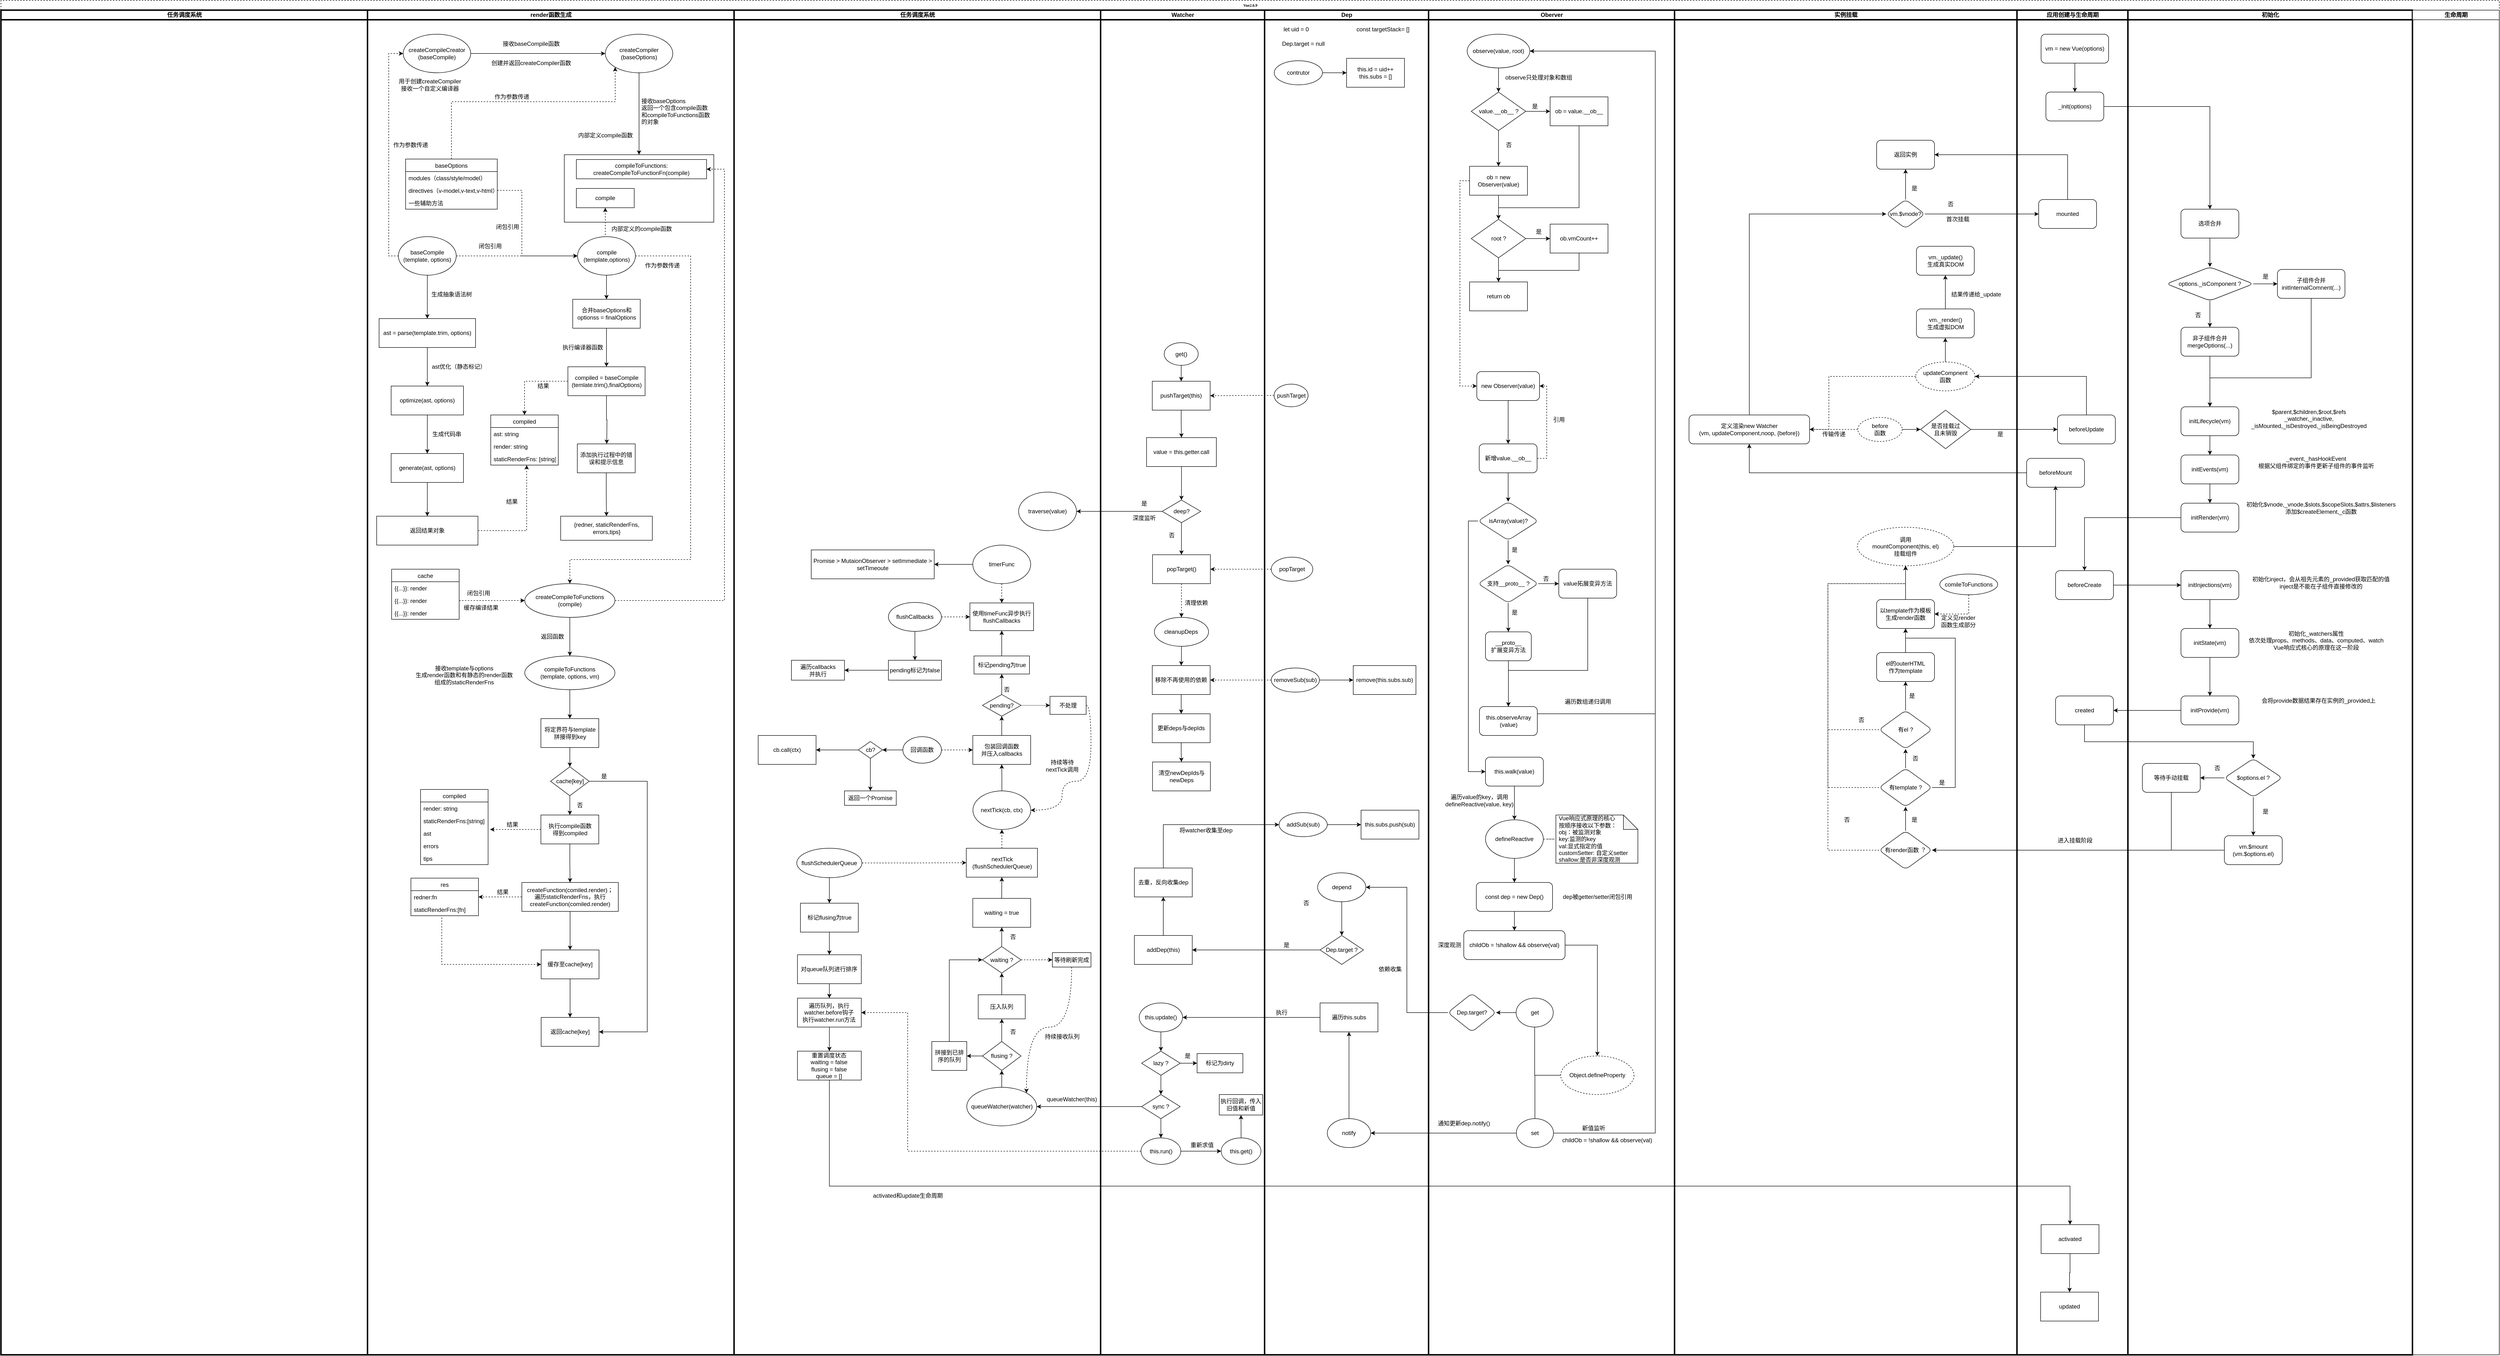 <mxfile version="14.1.8" type="device"><diagram name="Page-1" id="74e2e168-ea6b-b213-b513-2b3c1d86103e"><mxGraphModel dx="2186" dy="1690" grid="1" gridSize="10" guides="1" tooltips="1" connect="1" arrows="1" fold="1" page="1" pageScale="1" pageWidth="1100" pageHeight="850" background="#ffffff" math="0" shadow="0"><root><mxCell id="0"/><mxCell id="1" parent="0"/><mxCell id="77e6c97f196da883-1" value="Vue2.6.9" style="swimlane;html=1;childLayout=stackLayout;startSize=20;rounded=0;shadow=0;labelBackgroundColor=none;strokeWidth=1;fontFamily=Verdana;fontSize=8;align=center;dashed=1;" parent="1" vertex="1"><mxGeometry x="-60" y="-250" width="5180" height="2810" as="geometry"/></mxCell><mxCell id="BIJUsjKM9qNVMtu-9ZKN-7" value="" style="edgeStyle=orthogonalEdgeStyle;rounded=0;orthogonalLoop=1;jettySize=auto;html=1;" parent="77e6c97f196da883-1" source="BIJUsjKM9qNVMtu-9ZKN-4" target="BIJUsjKM9qNVMtu-9ZKN-6" edge="1"><mxGeometry relative="1" as="geometry"/></mxCell><mxCell id="JgCj7kgT4mat8zaqkjkI-376" value="任务调度系统" style="swimlane;html=1;startSize=20;strokeWidth=3;" parent="77e6c97f196da883-1" vertex="1"><mxGeometry y="20" width="760" height="2790" as="geometry"><mxRectangle y="20" width="30" height="1590" as="alternateBounds"/></mxGeometry></mxCell><mxCell id="JgCj7kgT4mat8zaqkjkI-314" value="render函数生成" style="swimlane;html=1;startSize=20;strokeWidth=3;align=center;" parent="77e6c97f196da883-1" vertex="1"><mxGeometry x="760" y="20" width="760" height="2790" as="geometry"><mxRectangle y="20" width="30" height="1590" as="alternateBounds"/></mxGeometry></mxCell><mxCell id="JgCj7kgT4mat8zaqkjkI-449" value="" style="group" parent="JgCj7kgT4mat8zaqkjkI-314" vertex="1" connectable="0"><mxGeometry x="19" y="50" width="728" height="1060" as="geometry"/></mxCell><mxCell id="JgCj7kgT4mat8zaqkjkI-382" value="接收baseCompile函数" style="text;html=1;align=center;verticalAlign=middle;resizable=0;points=[];autosize=1;" parent="JgCj7kgT4mat8zaqkjkI-449" vertex="1"><mxGeometry x="255" y="10" width="130" height="20" as="geometry"/></mxCell><mxCell id="JgCj7kgT4mat8zaqkjkI-385" value="创建并返回createCompiler函数" style="text;html=1;align=center;verticalAlign=middle;resizable=0;points=[];autosize=1;" parent="JgCj7kgT4mat8zaqkjkI-449" vertex="1"><mxGeometry x="230" y="50" width="180" height="20" as="geometry"/></mxCell><mxCell id="JgCj7kgT4mat8zaqkjkI-383" value="" style="rounded=0;whiteSpace=wrap;html=1;" parent="JgCj7kgT4mat8zaqkjkI-449" vertex="1"><mxGeometry x="389" y="250" width="310" height="140" as="geometry"/></mxCell><mxCell id="JgCj7kgT4mat8zaqkjkI-386" value="接收baseOptions&lt;br&gt;返回一个包含compile函数&lt;br&gt;和compileToFunctions函数&lt;br&gt;的对象" style="text;html=1;align=left;verticalAlign=middle;resizable=0;points=[];autosize=1;" parent="JgCj7kgT4mat8zaqkjkI-449" vertex="1"><mxGeometry x="546.5" y="130" width="160" height="60" as="geometry"/></mxCell><mxCell id="JgCj7kgT4mat8zaqkjkI-388" value="compile" style="rounded=0;whiteSpace=wrap;html=1;align=center;" parent="JgCj7kgT4mat8zaqkjkI-449" vertex="1"><mxGeometry x="414" y="320" width="120" height="40" as="geometry"/></mxCell><mxCell id="JgCj7kgT4mat8zaqkjkI-390" value="createCompileCreator&lt;br&gt;(baseCompile)" style="ellipse;whiteSpace=wrap;html=1;align=center;" parent="JgCj7kgT4mat8zaqkjkI-449" vertex="1"><mxGeometry x="55" width="140" height="80" as="geometry"/></mxCell><mxCell id="JgCj7kgT4mat8zaqkjkI-396" style="edgeStyle=orthogonalEdgeStyle;rounded=0;orthogonalLoop=1;jettySize=auto;html=1;exitX=0.5;exitY=1;exitDx=0;exitDy=0;" parent="JgCj7kgT4mat8zaqkjkI-449" source="JgCj7kgT4mat8zaqkjkI-391" target="JgCj7kgT4mat8zaqkjkI-383" edge="1"><mxGeometry relative="1" as="geometry"/></mxCell><mxCell id="JgCj7kgT4mat8zaqkjkI-391" value="createCompiler&lt;br&gt;(baseOptions)" style="ellipse;whiteSpace=wrap;html=1;align=center;" parent="JgCj7kgT4mat8zaqkjkI-449" vertex="1"><mxGeometry x="474" width="140" height="80" as="geometry"/></mxCell><mxCell id="JgCj7kgT4mat8zaqkjkI-440" style="edgeStyle=orthogonalEdgeStyle;rounded=0;orthogonalLoop=1;jettySize=auto;html=1;exitX=1;exitY=0.5;exitDx=0;exitDy=0;entryX=0;entryY=0.5;entryDx=0;entryDy=0;" parent="JgCj7kgT4mat8zaqkjkI-449" source="JgCj7kgT4mat8zaqkjkI-390" target="JgCj7kgT4mat8zaqkjkI-391" edge="1"><mxGeometry relative="1" as="geometry"/></mxCell><mxCell id="JgCj7kgT4mat8zaqkjkI-393" value="用于创建createCompiler&lt;br&gt;接收一个自定义编译器" style="text;html=1;align=center;verticalAlign=middle;resizable=0;points=[];autosize=1;" parent="JgCj7kgT4mat8zaqkjkI-449" vertex="1"><mxGeometry x="40" y="90" width="140" height="30" as="geometry"/></mxCell><mxCell id="JgCj7kgT4mat8zaqkjkI-397" value="内部定义compile函数" style="text;html=1;align=center;verticalAlign=middle;resizable=0;points=[];autosize=1;" parent="JgCj7kgT4mat8zaqkjkI-449" vertex="1"><mxGeometry x="409" y="200" width="130" height="20" as="geometry"/></mxCell><mxCell id="JgCj7kgT4mat8zaqkjkI-399" style="edgeStyle=orthogonalEdgeStyle;rounded=0;orthogonalLoop=1;jettySize=auto;html=1;exitX=0.5;exitY=0;exitDx=0;exitDy=0;dashed=1;" parent="JgCj7kgT4mat8zaqkjkI-449" source="JgCj7kgT4mat8zaqkjkI-398" target="JgCj7kgT4mat8zaqkjkI-388" edge="1"><mxGeometry relative="1" as="geometry"><Array as="points"><mxPoint x="474" y="450"/><mxPoint x="474" y="450"/></Array></mxGeometry></mxCell><mxCell id="JgCj7kgT4mat8zaqkjkI-398" value="compile&lt;br&gt;(template,options)" style="ellipse;whiteSpace=wrap;html=1;align=center;" parent="JgCj7kgT4mat8zaqkjkI-449" vertex="1"><mxGeometry x="416.5" y="420" width="120" height="80" as="geometry"/></mxCell><mxCell id="JgCj7kgT4mat8zaqkjkI-401" value="合并baseOptions和optionss = finalOptions" style="whiteSpace=wrap;html=1;" parent="JgCj7kgT4mat8zaqkjkI-449" vertex="1"><mxGeometry x="406.5" y="550" width="140" height="60" as="geometry"/></mxCell><mxCell id="JgCj7kgT4mat8zaqkjkI-402" value="" style="edgeStyle=orthogonalEdgeStyle;rounded=0;orthogonalLoop=1;jettySize=auto;html=1;" parent="JgCj7kgT4mat8zaqkjkI-449" source="JgCj7kgT4mat8zaqkjkI-398" target="JgCj7kgT4mat8zaqkjkI-401" edge="1"><mxGeometry relative="1" as="geometry"/></mxCell><mxCell id="JgCj7kgT4mat8zaqkjkI-522" style="edgeStyle=orthogonalEdgeStyle;rounded=0;orthogonalLoop=1;jettySize=auto;html=1;exitX=0;exitY=0.5;exitDx=0;exitDy=0;entryX=0.5;entryY=0;entryDx=0;entryDy=0;dashed=1;startArrow=none;startFill=0;endArrow=classic;endFill=1;" parent="JgCj7kgT4mat8zaqkjkI-449" source="JgCj7kgT4mat8zaqkjkI-403" target="JgCj7kgT4mat8zaqkjkI-511" edge="1"><mxGeometry relative="1" as="geometry"/></mxCell><mxCell id="JgCj7kgT4mat8zaqkjkI-403" value="compiled = baseCompile&lt;br&gt;(temlate.trim(),finalOptions)" style="whiteSpace=wrap;html=1;" parent="JgCj7kgT4mat8zaqkjkI-449" vertex="1"><mxGeometry x="396.5" y="690" width="160" height="60" as="geometry"/></mxCell><mxCell id="JgCj7kgT4mat8zaqkjkI-404" value="" style="edgeStyle=orthogonalEdgeStyle;rounded=0;orthogonalLoop=1;jettySize=auto;html=1;" parent="JgCj7kgT4mat8zaqkjkI-449" source="JgCj7kgT4mat8zaqkjkI-401" target="JgCj7kgT4mat8zaqkjkI-403" edge="1"><mxGeometry relative="1" as="geometry"/></mxCell><mxCell id="JgCj7kgT4mat8zaqkjkI-409" value="执行编译器函数" style="text;html=1;align=center;verticalAlign=middle;resizable=0;points=[];autosize=1;" parent="JgCj7kgT4mat8zaqkjkI-449" vertex="1"><mxGeometry x="376.5" y="640" width="100" height="20" as="geometry"/></mxCell><mxCell id="JgCj7kgT4mat8zaqkjkI-410" value="添加执行过程中的错误和提示信息" style="whiteSpace=wrap;html=1;" parent="JgCj7kgT4mat8zaqkjkI-449" vertex="1"><mxGeometry x="416" y="850" width="120" height="60" as="geometry"/></mxCell><mxCell id="JgCj7kgT4mat8zaqkjkI-412" value="{redner, staticRenderFns,&lt;br&gt;errors,tips}" style="whiteSpace=wrap;html=1;" parent="JgCj7kgT4mat8zaqkjkI-449" vertex="1"><mxGeometry x="381.5" y="1000" width="190" height="50" as="geometry"/></mxCell><mxCell id="JgCj7kgT4mat8zaqkjkI-413" value="" style="edgeStyle=orthogonalEdgeStyle;rounded=0;orthogonalLoop=1;jettySize=auto;html=1;" parent="JgCj7kgT4mat8zaqkjkI-449" source="JgCj7kgT4mat8zaqkjkI-410" target="JgCj7kgT4mat8zaqkjkI-412" edge="1"><mxGeometry relative="1" as="geometry"/></mxCell><mxCell id="JgCj7kgT4mat8zaqkjkI-421" style="edgeStyle=orthogonalEdgeStyle;rounded=0;orthogonalLoop=1;jettySize=auto;html=1;exitX=0;exitY=0.5;exitDx=0;exitDy=0;entryX=0;entryY=0.5;entryDx=0;entryDy=0;dashed=1;" parent="JgCj7kgT4mat8zaqkjkI-449" source="JgCj7kgT4mat8zaqkjkI-415" target="JgCj7kgT4mat8zaqkjkI-390" edge="1"><mxGeometry relative="1" as="geometry"/></mxCell><mxCell id="JgCj7kgT4mat8zaqkjkI-441" style="edgeStyle=orthogonalEdgeStyle;rounded=0;orthogonalLoop=1;jettySize=auto;html=1;exitX=1;exitY=0.5;exitDx=0;exitDy=0;entryX=0;entryY=0.5;entryDx=0;entryDy=0;dashed=1;" parent="JgCj7kgT4mat8zaqkjkI-449" source="JgCj7kgT4mat8zaqkjkI-415" target="JgCj7kgT4mat8zaqkjkI-398" edge="1"><mxGeometry relative="1" as="geometry"/></mxCell><mxCell id="JgCj7kgT4mat8zaqkjkI-415" value="baseCompile&lt;br&gt;(template, options)" style="ellipse;whiteSpace=wrap;html=1;align=center;" parent="JgCj7kgT4mat8zaqkjkI-449" vertex="1"><mxGeometry x="45" y="420" width="120" height="80" as="geometry"/></mxCell><mxCell id="JgCj7kgT4mat8zaqkjkI-417" value="闭包引用" style="text;html=1;align=center;verticalAlign=middle;resizable=0;points=[];autosize=1;" parent="JgCj7kgT4mat8zaqkjkI-449" vertex="1"><mxGeometry x="205" y="430" width="60" height="20" as="geometry"/></mxCell><mxCell id="JgCj7kgT4mat8zaqkjkI-389" value="compileToFunctions: createCompileToFunctionFn(compile)" style="rounded=0;whiteSpace=wrap;html=1;align=center;" parent="JgCj7kgT4mat8zaqkjkI-449" vertex="1"><mxGeometry x="414" y="260" width="270" height="40" as="geometry"/></mxCell><mxCell id="JgCj7kgT4mat8zaqkjkI-419" value="内部定义的compile函数" style="text;html=1;align=center;verticalAlign=middle;resizable=0;points=[];autosize=1;" parent="JgCj7kgT4mat8zaqkjkI-449" vertex="1"><mxGeometry x="479" y="394" width="140" height="20" as="geometry"/></mxCell><mxCell id="JgCj7kgT4mat8zaqkjkI-422" value="作为参数传递" style="text;html=1;align=center;verticalAlign=middle;resizable=0;points=[];autosize=1;" parent="JgCj7kgT4mat8zaqkjkI-449" vertex="1"><mxGeometry x="25" y="220" width="90" height="20" as="geometry"/></mxCell><mxCell id="JgCj7kgT4mat8zaqkjkI-425" value="生成抽象语法树" style="text;html=1;align=center;verticalAlign=middle;resizable=0;points=[];autosize=1;" parent="JgCj7kgT4mat8zaqkjkI-449" vertex="1"><mxGeometry x="105" y="530" width="100" height="20" as="geometry"/></mxCell><mxCell id="JgCj7kgT4mat8zaqkjkI-428" value="ast优化（静态标记）" style="text;html=1;align=center;verticalAlign=middle;resizable=0;points=[];autosize=1;" parent="JgCj7kgT4mat8zaqkjkI-449" vertex="1"><mxGeometry x="105" y="680" width="130" height="20" as="geometry"/></mxCell><mxCell id="JgCj7kgT4mat8zaqkjkI-426" value="optimize(ast, options)" style="whiteSpace=wrap;html=1;" parent="JgCj7kgT4mat8zaqkjkI-449" vertex="1"><mxGeometry x="30" y="730" width="150" height="60" as="geometry"/></mxCell><mxCell id="JgCj7kgT4mat8zaqkjkI-431" value="生成代码串" style="text;html=1;align=center;verticalAlign=middle;resizable=0;points=[];autosize=1;" parent="JgCj7kgT4mat8zaqkjkI-449" vertex="1"><mxGeometry x="105" y="820" width="80" height="20" as="geometry"/></mxCell><mxCell id="JgCj7kgT4mat8zaqkjkI-521" style="edgeStyle=orthogonalEdgeStyle;rounded=0;orthogonalLoop=1;jettySize=auto;html=1;exitX=1;exitY=0.5;exitDx=0;exitDy=0;entryX=0.532;entryY=1;entryDx=0;entryDy=0;entryPerimeter=0;startArrow=none;startFill=0;endArrow=classic;endFill=1;dashed=1;" parent="JgCj7kgT4mat8zaqkjkI-449" source="JgCj7kgT4mat8zaqkjkI-432" target="JgCj7kgT4mat8zaqkjkI-513" edge="1"><mxGeometry relative="1" as="geometry"/></mxCell><mxCell id="JgCj7kgT4mat8zaqkjkI-432" value="返回结果对象" style="whiteSpace=wrap;html=1;" parent="JgCj7kgT4mat8zaqkjkI-449" vertex="1"><mxGeometry y="1000" width="210" height="60" as="geometry"/></mxCell><mxCell id="JgCj7kgT4mat8zaqkjkI-435" value="结果" style="text;html=1;align=center;verticalAlign=middle;resizable=0;points=[];autosize=1;" parent="JgCj7kgT4mat8zaqkjkI-449" vertex="1"><mxGeometry x="260" y="960" width="40" height="20" as="geometry"/></mxCell><mxCell id="JgCj7kgT4mat8zaqkjkI-445" value="闭包引用" style="text;html=1;align=center;verticalAlign=middle;resizable=0;points=[];autosize=1;" parent="JgCj7kgT4mat8zaqkjkI-449" vertex="1"><mxGeometry x="240.5" y="390" width="60" height="20" as="geometry"/></mxCell><mxCell id="JgCj7kgT4mat8zaqkjkI-447" value="作为参数传递" style="text;html=1;align=center;verticalAlign=middle;resizable=0;points=[];autosize=1;" parent="JgCj7kgT4mat8zaqkjkI-449" vertex="1"><mxGeometry x="235" y="120" width="90" height="20" as="geometry"/></mxCell><mxCell id="JgCj7kgT4mat8zaqkjkI-452" value="" style="group" parent="JgCj7kgT4mat8zaqkjkI-449" vertex="1" connectable="0"><mxGeometry x="60" y="259" width="190" height="104" as="geometry"/></mxCell><mxCell id="JgCj7kgT4mat8zaqkjkI-436" value="baseOptions" style="swimlane;fontStyle=0;childLayout=stackLayout;horizontal=1;startSize=26;fillColor=none;horizontalStack=0;resizeParent=1;resizeParentMax=0;resizeLast=0;collapsible=1;marginBottom=0;align=center;" parent="JgCj7kgT4mat8zaqkjkI-452" vertex="1"><mxGeometry width="190" height="104" as="geometry"/></mxCell><mxCell id="JgCj7kgT4mat8zaqkjkI-437" value="modules（class/style/model）" style="text;strokeColor=none;fillColor=none;align=left;verticalAlign=top;spacingLeft=4;spacingRight=4;overflow=hidden;rotatable=0;points=[[0,0.5],[1,0.5]];portConstraint=eastwest;" parent="JgCj7kgT4mat8zaqkjkI-436" vertex="1"><mxGeometry y="26" width="190" height="26" as="geometry"/></mxCell><mxCell id="JgCj7kgT4mat8zaqkjkI-438" value="directives（v-model,v-text,v-html）" style="text;strokeColor=none;fillColor=none;align=left;verticalAlign=top;spacingLeft=4;spacingRight=4;overflow=hidden;rotatable=0;points=[[0,0.5],[1,0.5]];portConstraint=eastwest;" parent="JgCj7kgT4mat8zaqkjkI-436" vertex="1"><mxGeometry y="52" width="190" height="26" as="geometry"/></mxCell><mxCell id="JgCj7kgT4mat8zaqkjkI-439" value="一些辅助方法" style="text;strokeColor=none;fillColor=none;align=left;verticalAlign=top;spacingLeft=4;spacingRight=4;overflow=hidden;rotatable=0;points=[[0,0.5],[1,0.5]];portConstraint=eastwest;" parent="JgCj7kgT4mat8zaqkjkI-436" vertex="1"><mxGeometry y="78" width="190" height="26" as="geometry"/></mxCell><mxCell id="JgCj7kgT4mat8zaqkjkI-501" style="edgeStyle=orthogonalEdgeStyle;rounded=0;orthogonalLoop=1;jettySize=auto;html=1;exitX=0.5;exitY=0;exitDx=0;exitDy=0;entryX=0;entryY=1;entryDx=0;entryDy=0;dashed=1;" parent="JgCj7kgT4mat8zaqkjkI-449" source="JgCj7kgT4mat8zaqkjkI-436" target="JgCj7kgT4mat8zaqkjkI-391" edge="1"><mxGeometry relative="1" as="geometry"><Array as="points"><mxPoint x="155" y="140"/><mxPoint x="495" y="140"/></Array></mxGeometry></mxCell><mxCell id="JgCj7kgT4mat8zaqkjkI-502" style="edgeStyle=orthogonalEdgeStyle;rounded=0;orthogonalLoop=1;jettySize=auto;html=1;exitX=1;exitY=0.5;exitDx=0;exitDy=0;dashed=1;" parent="JgCj7kgT4mat8zaqkjkI-449" source="JgCj7kgT4mat8zaqkjkI-438" target="JgCj7kgT4mat8zaqkjkI-398" edge="1"><mxGeometry relative="1" as="geometry"><Array as="points"><mxPoint x="301" y="324"/><mxPoint x="301" y="460"/></Array></mxGeometry></mxCell><mxCell id="JgCj7kgT4mat8zaqkjkI-504" value="作为参数传递" style="text;html=1;align=center;verticalAlign=middle;resizable=0;points=[];autosize=1;" parent="JgCj7kgT4mat8zaqkjkI-449" vertex="1"><mxGeometry x="546.5" y="470" width="90" height="20" as="geometry"/></mxCell><mxCell id="JgCj7kgT4mat8zaqkjkI-511" value="compiled" style="swimlane;fontStyle=0;childLayout=stackLayout;horizontal=1;startSize=26;fillColor=none;horizontalStack=0;resizeParent=1;resizeParentMax=0;resizeLast=0;collapsible=1;marginBottom=0;align=center;" parent="JgCj7kgT4mat8zaqkjkI-449" vertex="1"><mxGeometry x="236.5" y="790" width="140" height="104" as="geometry"/></mxCell><mxCell id="JgCj7kgT4mat8zaqkjkI-516" value="ast: string" style="text;strokeColor=none;fillColor=none;align=left;verticalAlign=top;spacingLeft=4;spacingRight=4;overflow=hidden;rotatable=0;points=[[0,0.5],[1,0.5]];portConstraint=eastwest;" parent="JgCj7kgT4mat8zaqkjkI-511" vertex="1"><mxGeometry y="26" width="140" height="26" as="geometry"/></mxCell><mxCell id="JgCj7kgT4mat8zaqkjkI-512" value="render: string" style="text;strokeColor=none;fillColor=none;align=left;verticalAlign=top;spacingLeft=4;spacingRight=4;overflow=hidden;rotatable=0;points=[[0,0.5],[1,0.5]];portConstraint=eastwest;" parent="JgCj7kgT4mat8zaqkjkI-511" vertex="1"><mxGeometry y="52" width="140" height="26" as="geometry"/></mxCell><mxCell id="JgCj7kgT4mat8zaqkjkI-513" value="staticRenderFns: [string]" style="text;strokeColor=none;fillColor=none;align=left;verticalAlign=top;spacingLeft=4;spacingRight=4;overflow=hidden;rotatable=0;points=[[0,0.5],[1,0.5]];portConstraint=eastwest;" parent="JgCj7kgT4mat8zaqkjkI-511" vertex="1"><mxGeometry y="78" width="140" height="26" as="geometry"/></mxCell><mxCell id="JgCj7kgT4mat8zaqkjkI-519" value="结果" style="text;html=1;align=center;verticalAlign=middle;resizable=0;points=[];autosize=1;" parent="JgCj7kgT4mat8zaqkjkI-449" vertex="1"><mxGeometry x="325" y="720" width="40" height="20" as="geometry"/></mxCell><mxCell id="JgCj7kgT4mat8zaqkjkI-523" style="edgeStyle=orthogonalEdgeStyle;rounded=0;orthogonalLoop=1;jettySize=auto;html=1;exitX=1;exitY=0.5;exitDx=0;exitDy=0;entryX=1;entryY=0.5;entryDx=0;entryDy=0;dashed=1;startArrow=none;startFill=0;endArrow=classic;endFill=1;" parent="JgCj7kgT4mat8zaqkjkI-314" source="JgCj7kgT4mat8zaqkjkI-453" target="JgCj7kgT4mat8zaqkjkI-389" edge="1"><mxGeometry relative="1" as="geometry"><Array as="points"><mxPoint x="740" y="1225"/><mxPoint x="740" y="330"/></Array></mxGeometry></mxCell><mxCell id="JgCj7kgT4mat8zaqkjkI-453" value="createCompileToFunctions&lt;br&gt;(compile)" style="ellipse;whiteSpace=wrap;html=1;align=center;" parent="JgCj7kgT4mat8zaqkjkI-314" vertex="1"><mxGeometry x="326" y="1190" width="187" height="70" as="geometry"/></mxCell><mxCell id="JgCj7kgT4mat8zaqkjkI-456" value="cache" style="swimlane;fontStyle=0;childLayout=stackLayout;horizontal=1;startSize=26;fillColor=none;horizontalStack=0;resizeParent=1;resizeParentMax=0;resizeLast=0;collapsible=1;marginBottom=0;align=center;" parent="JgCj7kgT4mat8zaqkjkI-314" vertex="1"><mxGeometry x="50" y="1160" width="140" height="104" as="geometry"/></mxCell><mxCell id="JgCj7kgT4mat8zaqkjkI-457" value="{{...}}: render" style="text;strokeColor=none;fillColor=none;align=left;verticalAlign=top;spacingLeft=4;spacingRight=4;overflow=hidden;rotatable=0;points=[[0,0.5],[1,0.5]];portConstraint=eastwest;" parent="JgCj7kgT4mat8zaqkjkI-456" vertex="1"><mxGeometry y="26" width="140" height="26" as="geometry"/></mxCell><mxCell id="JgCj7kgT4mat8zaqkjkI-458" value="{{...}}: render" style="text;strokeColor=none;fillColor=none;align=left;verticalAlign=top;spacingLeft=4;spacingRight=4;overflow=hidden;rotatable=0;points=[[0,0.5],[1,0.5]];portConstraint=eastwest;" parent="JgCj7kgT4mat8zaqkjkI-456" vertex="1"><mxGeometry y="52" width="140" height="26" as="geometry"/></mxCell><mxCell id="JgCj7kgT4mat8zaqkjkI-459" value="{{...}}: render" style="text;strokeColor=none;fillColor=none;align=left;verticalAlign=top;spacingLeft=4;spacingRight=4;overflow=hidden;rotatable=0;points=[[0,0.5],[1,0.5]];portConstraint=eastwest;" parent="JgCj7kgT4mat8zaqkjkI-456" vertex="1"><mxGeometry y="78" width="140" height="26" as="geometry"/></mxCell><mxCell id="JgCj7kgT4mat8zaqkjkI-460" style="edgeStyle=orthogonalEdgeStyle;rounded=0;orthogonalLoop=1;jettySize=auto;html=1;exitX=1;exitY=0.5;exitDx=0;exitDy=0;entryX=0;entryY=0.5;entryDx=0;entryDy=0;dashed=1;" parent="JgCj7kgT4mat8zaqkjkI-314" source="JgCj7kgT4mat8zaqkjkI-458" target="JgCj7kgT4mat8zaqkjkI-453" edge="1"><mxGeometry relative="1" as="geometry"/></mxCell><mxCell id="JgCj7kgT4mat8zaqkjkI-462" value="缓存编译结果" style="text;html=1;align=center;verticalAlign=middle;resizable=0;points=[];autosize=1;" parent="JgCj7kgT4mat8zaqkjkI-314" vertex="1"><mxGeometry x="190" y="1230" width="90" height="20" as="geometry"/></mxCell><mxCell id="JgCj7kgT4mat8zaqkjkI-465" value="返回函数" style="text;html=1;align=center;verticalAlign=middle;resizable=0;points=[];autosize=1;" parent="JgCj7kgT4mat8zaqkjkI-314" vertex="1"><mxGeometry x="353" y="1290" width="60" height="20" as="geometry"/></mxCell><mxCell id="JgCj7kgT4mat8zaqkjkI-466" value="将定界符与template&lt;br&gt;拼接得到key" style="whiteSpace=wrap;html=1;" parent="JgCj7kgT4mat8zaqkjkI-314" vertex="1"><mxGeometry x="359.5" y="1470" width="120" height="60" as="geometry"/></mxCell><mxCell id="JgCj7kgT4mat8zaqkjkI-468" value="cache[key]" style="rhombus;whiteSpace=wrap;html=1;" parent="JgCj7kgT4mat8zaqkjkI-314" vertex="1"><mxGeometry x="379.5" y="1570" width="80" height="60" as="geometry"/></mxCell><mxCell id="JgCj7kgT4mat8zaqkjkI-469" value="" style="edgeStyle=orthogonalEdgeStyle;rounded=0;orthogonalLoop=1;jettySize=auto;html=1;" parent="JgCj7kgT4mat8zaqkjkI-314" source="JgCj7kgT4mat8zaqkjkI-466" target="JgCj7kgT4mat8zaqkjkI-468" edge="1"><mxGeometry relative="1" as="geometry"/></mxCell><mxCell id="JgCj7kgT4mat8zaqkjkI-505" style="edgeStyle=orthogonalEdgeStyle;rounded=0;orthogonalLoop=1;jettySize=auto;html=1;exitX=0;exitY=0.5;exitDx=0;exitDy=0;entryX=1.029;entryY=0.192;entryDx=0;entryDy=0;entryPerimeter=0;dashed=1;" parent="JgCj7kgT4mat8zaqkjkI-314" source="JgCj7kgT4mat8zaqkjkI-470" target="JgCj7kgT4mat8zaqkjkI-475" edge="1"><mxGeometry relative="1" as="geometry"/></mxCell><mxCell id="JgCj7kgT4mat8zaqkjkI-470" value="执行compile函数&lt;br&gt;得到compiled" style="whiteSpace=wrap;html=1;" parent="JgCj7kgT4mat8zaqkjkI-314" vertex="1"><mxGeometry x="359.5" y="1670" width="120" height="60" as="geometry"/></mxCell><mxCell id="JgCj7kgT4mat8zaqkjkI-471" value="" style="edgeStyle=orthogonalEdgeStyle;rounded=0;orthogonalLoop=1;jettySize=auto;html=1;" parent="JgCj7kgT4mat8zaqkjkI-314" source="JgCj7kgT4mat8zaqkjkI-468" target="JgCj7kgT4mat8zaqkjkI-470" edge="1"><mxGeometry relative="1" as="geometry"/></mxCell><mxCell id="JgCj7kgT4mat8zaqkjkI-472" value="compiled" style="swimlane;fontStyle=0;childLayout=stackLayout;horizontal=1;startSize=26;fillColor=none;horizontalStack=0;resizeParent=1;resizeParentMax=0;resizeLast=0;collapsible=1;marginBottom=0;align=center;" parent="JgCj7kgT4mat8zaqkjkI-314" vertex="1"><mxGeometry x="110" y="1617" width="140" height="156" as="geometry"/></mxCell><mxCell id="JgCj7kgT4mat8zaqkjkI-473" value="render: string" style="text;strokeColor=none;fillColor=none;align=left;verticalAlign=top;spacingLeft=4;spacingRight=4;overflow=hidden;rotatable=0;points=[[0,0.5],[1,0.5]];portConstraint=eastwest;" parent="JgCj7kgT4mat8zaqkjkI-472" vertex="1"><mxGeometry y="26" width="140" height="26" as="geometry"/></mxCell><mxCell id="JgCj7kgT4mat8zaqkjkI-474" value="staticRenderFns:[string]" style="text;strokeColor=none;fillColor=none;align=left;verticalAlign=top;spacingLeft=4;spacingRight=4;overflow=hidden;rotatable=0;points=[[0,0.5],[1,0.5]];portConstraint=eastwest;" parent="JgCj7kgT4mat8zaqkjkI-472" vertex="1"><mxGeometry y="52" width="140" height="26" as="geometry"/></mxCell><mxCell id="JgCj7kgT4mat8zaqkjkI-475" value="ast" style="text;strokeColor=none;fillColor=none;align=left;verticalAlign=top;spacingLeft=4;spacingRight=4;overflow=hidden;rotatable=0;points=[[0,0.5],[1,0.5]];portConstraint=eastwest;" parent="JgCj7kgT4mat8zaqkjkI-472" vertex="1"><mxGeometry y="78" width="140" height="26" as="geometry"/></mxCell><mxCell id="JgCj7kgT4mat8zaqkjkI-478" value="errors" style="text;strokeColor=none;fillColor=none;align=left;verticalAlign=top;spacingLeft=4;spacingRight=4;overflow=hidden;rotatable=0;points=[[0,0.5],[1,0.5]];portConstraint=eastwest;" parent="JgCj7kgT4mat8zaqkjkI-472" vertex="1"><mxGeometry y="104" width="140" height="26" as="geometry"/></mxCell><mxCell id="JgCj7kgT4mat8zaqkjkI-479" value="tips" style="text;strokeColor=none;fillColor=none;align=left;verticalAlign=top;spacingLeft=4;spacingRight=4;overflow=hidden;rotatable=0;points=[[0,0.5],[1,0.5]];portConstraint=eastwest;" parent="JgCj7kgT4mat8zaqkjkI-472" vertex="1"><mxGeometry y="130" width="140" height="26" as="geometry"/></mxCell><mxCell id="JgCj7kgT4mat8zaqkjkI-482" value="res" style="swimlane;fontStyle=0;childLayout=stackLayout;horizontal=1;startSize=26;fillColor=none;horizontalStack=0;resizeParent=1;resizeParentMax=0;resizeLast=0;collapsible=1;marginBottom=0;align=center;" parent="JgCj7kgT4mat8zaqkjkI-314" vertex="1"><mxGeometry x="90" y="1801" width="140" height="78" as="geometry"/></mxCell><mxCell id="JgCj7kgT4mat8zaqkjkI-483" value="redner:fn" style="text;strokeColor=none;fillColor=none;align=left;verticalAlign=top;spacingLeft=4;spacingRight=4;overflow=hidden;rotatable=0;points=[[0,0.5],[1,0.5]];portConstraint=eastwest;" parent="JgCj7kgT4mat8zaqkjkI-482" vertex="1"><mxGeometry y="26" width="140" height="26" as="geometry"/></mxCell><mxCell id="JgCj7kgT4mat8zaqkjkI-484" value="staticRenderFns:[fn]" style="text;strokeColor=none;fillColor=none;align=left;verticalAlign=top;spacingLeft=4;spacingRight=4;overflow=hidden;rotatable=0;points=[[0,0.5],[1,0.5]];portConstraint=eastwest;" parent="JgCj7kgT4mat8zaqkjkI-482" vertex="1"><mxGeometry y="52" width="140" height="26" as="geometry"/></mxCell><mxCell id="JgCj7kgT4mat8zaqkjkI-524" style="edgeStyle=orthogonalEdgeStyle;rounded=0;orthogonalLoop=1;jettySize=auto;html=1;exitX=1;exitY=0.5;exitDx=0;exitDy=0;entryX=0.5;entryY=0;entryDx=0;entryDy=0;dashed=1;startArrow=none;startFill=0;endArrow=classic;endFill=1;" parent="JgCj7kgT4mat8zaqkjkI-314" source="JgCj7kgT4mat8zaqkjkI-398" target="JgCj7kgT4mat8zaqkjkI-453" edge="1"><mxGeometry relative="1" as="geometry"><Array as="points"><mxPoint x="670" y="510"/><mxPoint x="670" y="1140"/><mxPoint x="420" y="1140"/></Array></mxGeometry></mxCell><mxCell id="JgCj7kgT4mat8zaqkjkI-525" value="接收template与options&lt;br&gt;生成render函数和有静态的render函数&lt;br&gt;组成的staticRenderFns" style="text;html=1;align=center;verticalAlign=middle;resizable=0;points=[];autosize=1;" parent="JgCj7kgT4mat8zaqkjkI-314" vertex="1"><mxGeometry x="90" y="1355" width="220" height="50" as="geometry"/></mxCell><mxCell id="IaZ8CBzQf82xbEypCu3V-108" value="任务调度系统" style="swimlane;html=1;startSize=20;strokeWidth=3;" parent="77e6c97f196da883-1" vertex="1"><mxGeometry x="1520" y="20" width="760" height="2790" as="geometry"><mxRectangle y="20" width="30" height="1590" as="alternateBounds"/></mxGeometry></mxCell><mxCell id="IaZ8CBzQf82xbEypCu3V-18" value="traverse(value)" style="ellipse;whiteSpace=wrap;html=1;" parent="IaZ8CBzQf82xbEypCu3V-108" vertex="1"><mxGeometry x="590" y="1000" width="120" height="80" as="geometry"/></mxCell><mxCell id="IaZ8CBzQf82xbEypCu3V-197" value="activated和update生命周期" style="text;html=1;align=center;verticalAlign=middle;resizable=0;points=[];autosize=1;" parent="IaZ8CBzQf82xbEypCu3V-108" vertex="1"><mxGeometry x="280" y="2450" width="160" height="20" as="geometry"/></mxCell><mxCell id="IaZ8CBzQf82xbEypCu3V-155" value="&lt;span&gt;queueWatcher(this)&lt;/span&gt;" style="text;html=1;align=center;verticalAlign=middle;resizable=0;points=[];autosize=1;" parent="IaZ8CBzQf82xbEypCu3V-108" vertex="1"><mxGeometry x="640" y="2250" width="120" height="20" as="geometry"/></mxCell><mxCell id="JgCj7kgT4mat8zaqkjkI-127" value="" style="group" parent="IaZ8CBzQf82xbEypCu3V-108" vertex="1" connectable="0"><mxGeometry x="130" y="1110" width="610" height="1205" as="geometry"/></mxCell><mxCell id="BIJUsjKM9qNVMtu-9ZKN-280" value="queueWatcher(watcher)" style="ellipse;whiteSpace=wrap;html=1;" parent="JgCj7kgT4mat8zaqkjkI-127" vertex="1"><mxGeometry x="352.5" y="1125" width="145" height="80" as="geometry"/></mxCell><mxCell id="IaZ8CBzQf82xbEypCu3V-156" value="flusing ?" style="rhombus;whiteSpace=wrap;html=1;" parent="JgCj7kgT4mat8zaqkjkI-127" vertex="1"><mxGeometry x="385" y="1030" width="80" height="60" as="geometry"/></mxCell><mxCell id="IaZ8CBzQf82xbEypCu3V-157" value="" style="edgeStyle=orthogonalEdgeStyle;rounded=0;orthogonalLoop=1;jettySize=auto;html=1;endArrow=classic;endFill=1;" parent="JgCj7kgT4mat8zaqkjkI-127" source="BIJUsjKM9qNVMtu-9ZKN-280" target="IaZ8CBzQf82xbEypCu3V-156" edge="1"><mxGeometry relative="1" as="geometry"/></mxCell><mxCell id="IaZ8CBzQf82xbEypCu3V-158" value="压入队列" style="whiteSpace=wrap;html=1;" parent="JgCj7kgT4mat8zaqkjkI-127" vertex="1"><mxGeometry x="376.25" y="933" width="97.5" height="50" as="geometry"/></mxCell><mxCell id="IaZ8CBzQf82xbEypCu3V-159" value="" style="edgeStyle=orthogonalEdgeStyle;rounded=0;orthogonalLoop=1;jettySize=auto;html=1;endArrow=classic;endFill=1;" parent="JgCj7kgT4mat8zaqkjkI-127" source="IaZ8CBzQf82xbEypCu3V-156" target="IaZ8CBzQf82xbEypCu3V-158" edge="1"><mxGeometry relative="1" as="geometry"/></mxCell><mxCell id="IaZ8CBzQf82xbEypCu3V-160" value="拼接到已排&lt;br&gt;序的队列" style="whiteSpace=wrap;html=1;" parent="JgCj7kgT4mat8zaqkjkI-127" vertex="1"><mxGeometry x="280" y="1030" width="72.5" height="60" as="geometry"/></mxCell><mxCell id="IaZ8CBzQf82xbEypCu3V-161" value="" style="edgeStyle=orthogonalEdgeStyle;rounded=0;orthogonalLoop=1;jettySize=auto;html=1;endArrow=classic;endFill=1;" parent="JgCj7kgT4mat8zaqkjkI-127" source="IaZ8CBzQf82xbEypCu3V-156" target="IaZ8CBzQf82xbEypCu3V-160" edge="1"><mxGeometry relative="1" as="geometry"/></mxCell><mxCell id="IaZ8CBzQf82xbEypCu3V-162" value="waiting ?" style="rhombus;whiteSpace=wrap;html=1;" parent="JgCj7kgT4mat8zaqkjkI-127" vertex="1"><mxGeometry x="385" y="833" width="80" height="55" as="geometry"/></mxCell><mxCell id="IaZ8CBzQf82xbEypCu3V-171" style="edgeStyle=orthogonalEdgeStyle;rounded=0;orthogonalLoop=1;jettySize=auto;html=1;exitX=0.5;exitY=0;exitDx=0;exitDy=0;entryX=0;entryY=0.5;entryDx=0;entryDy=0;endArrow=classic;endFill=1;" parent="JgCj7kgT4mat8zaqkjkI-127" source="IaZ8CBzQf82xbEypCu3V-160" target="IaZ8CBzQf82xbEypCu3V-162" edge="1"><mxGeometry relative="1" as="geometry"/></mxCell><mxCell id="IaZ8CBzQf82xbEypCu3V-163" value="" style="edgeStyle=orthogonalEdgeStyle;rounded=0;orthogonalLoop=1;jettySize=auto;html=1;endArrow=classic;endFill=1;" parent="JgCj7kgT4mat8zaqkjkI-127" source="IaZ8CBzQf82xbEypCu3V-158" target="IaZ8CBzQf82xbEypCu3V-162" edge="1"><mxGeometry relative="1" as="geometry"/></mxCell><mxCell id="IaZ8CBzQf82xbEypCu3V-164" value="waiting = true" style="whiteSpace=wrap;html=1;" parent="JgCj7kgT4mat8zaqkjkI-127" vertex="1"><mxGeometry x="365" y="733" width="120" height="60" as="geometry"/></mxCell><mxCell id="IaZ8CBzQf82xbEypCu3V-165" value="" style="edgeStyle=orthogonalEdgeStyle;rounded=0;orthogonalLoop=1;jettySize=auto;html=1;endArrow=classic;endFill=1;" parent="JgCj7kgT4mat8zaqkjkI-127" source="IaZ8CBzQf82xbEypCu3V-162" target="IaZ8CBzQf82xbEypCu3V-164" edge="1"><mxGeometry relative="1" as="geometry"/></mxCell><mxCell id="IaZ8CBzQf82xbEypCu3V-166" value="nextTick&lt;br&gt;(flushSchedulerQueue)" style="whiteSpace=wrap;html=1;" parent="JgCj7kgT4mat8zaqkjkI-127" vertex="1"><mxGeometry x="351.5" y="629" width="147.5" height="60" as="geometry"/></mxCell><mxCell id="IaZ8CBzQf82xbEypCu3V-167" value="" style="edgeStyle=orthogonalEdgeStyle;rounded=0;orthogonalLoop=1;jettySize=auto;html=1;endArrow=classic;endFill=1;" parent="JgCj7kgT4mat8zaqkjkI-127" source="IaZ8CBzQf82xbEypCu3V-164" target="IaZ8CBzQf82xbEypCu3V-166" edge="1"><mxGeometry relative="1" as="geometry"/></mxCell><mxCell id="IaZ8CBzQf82xbEypCu3V-168" value="否" style="text;html=1;align=center;verticalAlign=middle;resizable=0;points=[];autosize=1;" parent="JgCj7kgT4mat8zaqkjkI-127" vertex="1"><mxGeometry x="432.5" y="803" width="30" height="20" as="geometry"/></mxCell><mxCell id="IaZ8CBzQf82xbEypCu3V-169" value="否" style="text;html=1;align=center;verticalAlign=middle;resizable=0;points=[];autosize=1;" parent="JgCj7kgT4mat8zaqkjkI-127" vertex="1"><mxGeometry x="432.5" y="1000" width="30" height="20" as="geometry"/></mxCell><mxCell id="IaZ8CBzQf82xbEypCu3V-172" value="flushSchedulerQueue" style="ellipse;whiteSpace=wrap;html=1;" parent="JgCj7kgT4mat8zaqkjkI-127" vertex="1"><mxGeometry y="629" width="135.25" height="61" as="geometry"/></mxCell><mxCell id="IaZ8CBzQf82xbEypCu3V-182" value="标记flusing为true" style="whiteSpace=wrap;html=1;" parent="JgCj7kgT4mat8zaqkjkI-127" vertex="1"><mxGeometry x="7.625" y="743" width="120" height="60" as="geometry"/></mxCell><mxCell id="IaZ8CBzQf82xbEypCu3V-183" value="" style="edgeStyle=orthogonalEdgeStyle;rounded=0;orthogonalLoop=1;jettySize=auto;html=1;endArrow=classic;endFill=1;" parent="JgCj7kgT4mat8zaqkjkI-127" source="IaZ8CBzQf82xbEypCu3V-172" target="IaZ8CBzQf82xbEypCu3V-182" edge="1"><mxGeometry relative="1" as="geometry"/></mxCell><mxCell id="IaZ8CBzQf82xbEypCu3V-184" value="对queue队列进行排序" style="whiteSpace=wrap;html=1;" parent="JgCj7kgT4mat8zaqkjkI-127" vertex="1"><mxGeometry x="1.44" y="850" width="132.38" height="60" as="geometry"/></mxCell><mxCell id="IaZ8CBzQf82xbEypCu3V-185" value="" style="edgeStyle=orthogonalEdgeStyle;rounded=0;orthogonalLoop=1;jettySize=auto;html=1;endArrow=classic;endFill=1;" parent="JgCj7kgT4mat8zaqkjkI-127" source="IaZ8CBzQf82xbEypCu3V-182" target="IaZ8CBzQf82xbEypCu3V-184" edge="1"><mxGeometry relative="1" as="geometry"/></mxCell><mxCell id="IaZ8CBzQf82xbEypCu3V-186" value="遍历队列，执行&lt;br&gt;watcher.before钩子&lt;br&gt;执行watcher.run方法" style="whiteSpace=wrap;html=1;" parent="JgCj7kgT4mat8zaqkjkI-127" vertex="1"><mxGeometry x="1.44" y="940" width="132.38" height="60" as="geometry"/></mxCell><mxCell id="IaZ8CBzQf82xbEypCu3V-187" value="" style="edgeStyle=orthogonalEdgeStyle;rounded=0;orthogonalLoop=1;jettySize=auto;html=1;endArrow=classic;endFill=1;" parent="JgCj7kgT4mat8zaqkjkI-127" source="IaZ8CBzQf82xbEypCu3V-184" target="IaZ8CBzQf82xbEypCu3V-186" edge="1"><mxGeometry relative="1" as="geometry"/></mxCell><mxCell id="IaZ8CBzQf82xbEypCu3V-189" value="重置调度状态&lt;br&gt;waiting = false&lt;br&gt;flusing = false&lt;br&gt;queue = []" style="whiteSpace=wrap;html=1;" parent="JgCj7kgT4mat8zaqkjkI-127" vertex="1"><mxGeometry x="1.44" y="1050" width="132.38" height="60" as="geometry"/></mxCell><mxCell id="IaZ8CBzQf82xbEypCu3V-190" value="" style="edgeStyle=orthogonalEdgeStyle;rounded=0;orthogonalLoop=1;jettySize=auto;html=1;endArrow=classic;endFill=1;" parent="JgCj7kgT4mat8zaqkjkI-127" source="IaZ8CBzQf82xbEypCu3V-186" target="IaZ8CBzQf82xbEypCu3V-189" edge="1"><mxGeometry relative="1" as="geometry"/></mxCell><mxCell id="IaZ8CBzQf82xbEypCu3V-201" value="nextTick(cb, ctx)" style="ellipse;whiteSpace=wrap;html=1;" parent="JgCj7kgT4mat8zaqkjkI-127" vertex="1"><mxGeometry x="365.25" y="510" width="120" height="80" as="geometry"/></mxCell><mxCell id="IaZ8CBzQf82xbEypCu3V-202" value="" style="edgeStyle=orthogonalEdgeStyle;rounded=0;orthogonalLoop=1;jettySize=auto;html=1;dashed=1;endArrow=classic;endFill=1;" parent="JgCj7kgT4mat8zaqkjkI-127" source="IaZ8CBzQf82xbEypCu3V-166" target="IaZ8CBzQf82xbEypCu3V-201" edge="1"><mxGeometry relative="1" as="geometry"/></mxCell><mxCell id="IaZ8CBzQf82xbEypCu3V-207" value="包装回调函数&lt;br&gt;并压入callbacks" style="whiteSpace=wrap;html=1;" parent="JgCj7kgT4mat8zaqkjkI-127" vertex="1"><mxGeometry x="365" y="395" width="120" height="60" as="geometry"/></mxCell><mxCell id="IaZ8CBzQf82xbEypCu3V-208" value="" style="edgeStyle=orthogonalEdgeStyle;rounded=0;orthogonalLoop=1;jettySize=auto;html=1;endArrow=classic;endFill=1;" parent="JgCj7kgT4mat8zaqkjkI-127" source="IaZ8CBzQf82xbEypCu3V-201" target="IaZ8CBzQf82xbEypCu3V-207" edge="1"><mxGeometry relative="1" as="geometry"/></mxCell><mxCell id="IaZ8CBzQf82xbEypCu3V-209" value="回调函数" style="ellipse;whiteSpace=wrap;html=1;" parent="JgCj7kgT4mat8zaqkjkI-127" vertex="1"><mxGeometry x="220" y="397.5" width="80" height="55" as="geometry"/></mxCell><mxCell id="IaZ8CBzQf82xbEypCu3V-211" value="cb?" style="rhombus;whiteSpace=wrap;html=1;" parent="JgCj7kgT4mat8zaqkjkI-127" vertex="1"><mxGeometry x="127.63" y="407.5" width="50" height="35" as="geometry"/></mxCell><mxCell id="IaZ8CBzQf82xbEypCu3V-212" value="" style="edgeStyle=orthogonalEdgeStyle;rounded=0;orthogonalLoop=1;jettySize=auto;html=1;endArrow=classic;endFill=1;" parent="JgCj7kgT4mat8zaqkjkI-127" source="IaZ8CBzQf82xbEypCu3V-209" target="IaZ8CBzQf82xbEypCu3V-211" edge="1"><mxGeometry relative="1" as="geometry"/></mxCell><mxCell id="IaZ8CBzQf82xbEypCu3V-234" style="edgeStyle=orthogonalEdgeStyle;curved=1;rounded=0;orthogonalLoop=1;jettySize=auto;html=1;exitX=0.5;exitY=1;exitDx=0;exitDy=0;entryX=1;entryY=0;entryDx=0;entryDy=0;dashed=1;endArrow=classic;endFill=1;" parent="JgCj7kgT4mat8zaqkjkI-127" source="IaZ8CBzQf82xbEypCu3V-213" target="BIJUsjKM9qNVMtu-9ZKN-280" edge="1"><mxGeometry relative="1" as="geometry"/></mxCell><mxCell id="IaZ8CBzQf82xbEypCu3V-213" value="等待刷新完成" style="whiteSpace=wrap;html=1;" parent="JgCj7kgT4mat8zaqkjkI-127" vertex="1"><mxGeometry x="530" y="845.5" width="80" height="30" as="geometry"/></mxCell><mxCell id="IaZ8CBzQf82xbEypCu3V-214" value="" style="edgeStyle=orthogonalEdgeStyle;rounded=0;orthogonalLoop=1;jettySize=auto;html=1;dashed=1;endArrow=classic;endFill=1;" parent="JgCj7kgT4mat8zaqkjkI-127" source="IaZ8CBzQf82xbEypCu3V-162" target="IaZ8CBzQf82xbEypCu3V-213" edge="1"><mxGeometry relative="1" as="geometry"/></mxCell><mxCell id="IaZ8CBzQf82xbEypCu3V-218" value="返回一个Promise" style="whiteSpace=wrap;html=1;" parent="JgCj7kgT4mat8zaqkjkI-127" vertex="1"><mxGeometry x="98.94" y="510" width="107.37" height="30" as="geometry"/></mxCell><mxCell id="IaZ8CBzQf82xbEypCu3V-219" value="" style="edgeStyle=orthogonalEdgeStyle;rounded=0;orthogonalLoop=1;jettySize=auto;html=1;endArrow=classic;endFill=1;" parent="JgCj7kgT4mat8zaqkjkI-127" source="IaZ8CBzQf82xbEypCu3V-211" target="IaZ8CBzQf82xbEypCu3V-218" edge="1"><mxGeometry relative="1" as="geometry"/></mxCell><mxCell id="IaZ8CBzQf82xbEypCu3V-220" value="pending?" style="rhombus;whiteSpace=wrap;html=1;" parent="JgCj7kgT4mat8zaqkjkI-127" vertex="1"><mxGeometry x="385" y="310" width="80" height="45" as="geometry"/></mxCell><mxCell id="IaZ8CBzQf82xbEypCu3V-221" value="" style="edgeStyle=orthogonalEdgeStyle;rounded=0;orthogonalLoop=1;jettySize=auto;html=1;endArrow=classic;endFill=1;" parent="JgCj7kgT4mat8zaqkjkI-127" source="IaZ8CBzQf82xbEypCu3V-207" target="IaZ8CBzQf82xbEypCu3V-220" edge="1"><mxGeometry relative="1" as="geometry"/></mxCell><mxCell id="IaZ8CBzQf82xbEypCu3V-222" value="标记pending为true" style="whiteSpace=wrap;html=1;" parent="JgCj7kgT4mat8zaqkjkI-127" vertex="1"><mxGeometry x="367.5" y="230" width="115" height="37.5" as="geometry"/></mxCell><mxCell id="IaZ8CBzQf82xbEypCu3V-223" value="" style="edgeStyle=orthogonalEdgeStyle;rounded=0;orthogonalLoop=1;jettySize=auto;html=1;endArrow=classic;endFill=1;" parent="JgCj7kgT4mat8zaqkjkI-127" source="IaZ8CBzQf82xbEypCu3V-220" target="IaZ8CBzQf82xbEypCu3V-222" edge="1"><mxGeometry relative="1" as="geometry"/></mxCell><mxCell id="IaZ8CBzQf82xbEypCu3V-226" value="否" style="text;html=1;align=center;verticalAlign=middle;resizable=0;points=[];autosize=1;" parent="JgCj7kgT4mat8zaqkjkI-127" vertex="1"><mxGeometry x="420" y="290" width="30" height="20" as="geometry"/></mxCell><mxCell id="IaZ8CBzQf82xbEypCu3V-228" value="持续等待&lt;br&gt;nextTick调用" style="text;html=1;align=center;verticalAlign=middle;resizable=0;points=[];autosize=1;" parent="JgCj7kgT4mat8zaqkjkI-127" vertex="1"><mxGeometry x="510" y="442.5" width="80" height="30" as="geometry"/></mxCell><mxCell id="IaZ8CBzQf82xbEypCu3V-233" style="edgeStyle=orthogonalEdgeStyle;rounded=0;orthogonalLoop=1;jettySize=auto;html=1;exitX=1;exitY=0.5;exitDx=0;exitDy=0;entryX=1;entryY=0.5;entryDx=0;entryDy=0;dashed=1;endArrow=classic;endFill=1;curved=1;" parent="JgCj7kgT4mat8zaqkjkI-127" source="IaZ8CBzQf82xbEypCu3V-229" target="IaZ8CBzQf82xbEypCu3V-201" edge="1"><mxGeometry relative="1" as="geometry"><Array as="points"><mxPoint x="610" y="333"/><mxPoint x="610" y="490"/><mxPoint x="550" y="490"/><mxPoint x="550" y="550"/></Array></mxGeometry></mxCell><mxCell id="IaZ8CBzQf82xbEypCu3V-229" value="不处理" style="whiteSpace=wrap;html=1;" parent="JgCj7kgT4mat8zaqkjkI-127" vertex="1"><mxGeometry x="525" y="313.75" width="75" height="37.5" as="geometry"/></mxCell><mxCell id="IaZ8CBzQf82xbEypCu3V-230" value="" style="edgeStyle=orthogonalEdgeStyle;rounded=0;orthogonalLoop=1;jettySize=auto;html=1;dashed=1;dashPattern=1 1;endArrow=classic;endFill=1;" parent="JgCj7kgT4mat8zaqkjkI-127" source="IaZ8CBzQf82xbEypCu3V-220" target="IaZ8CBzQf82xbEypCu3V-229" edge="1"><mxGeometry relative="1" as="geometry"/></mxCell><mxCell id="IaZ8CBzQf82xbEypCu3V-235" value="持续接收队列" style="text;html=1;align=center;verticalAlign=middle;resizable=0;points=[];autosize=1;" parent="JgCj7kgT4mat8zaqkjkI-127" vertex="1"><mxGeometry x="505" y="1010" width="90" height="20" as="geometry"/></mxCell><mxCell id="IaZ8CBzQf82xbEypCu3V-237" value="使用timeFunc异步执行flushCallbacks" style="whiteSpace=wrap;html=1;" parent="JgCj7kgT4mat8zaqkjkI-127" vertex="1"><mxGeometry x="359" y="120" width="132" height="57.5" as="geometry"/></mxCell><mxCell id="IaZ8CBzQf82xbEypCu3V-238" value="" style="rounded=0;orthogonalLoop=1;jettySize=auto;html=1;endArrow=classic;endFill=1;edgeStyle=orthogonalEdgeStyle;" parent="JgCj7kgT4mat8zaqkjkI-127" source="IaZ8CBzQf82xbEypCu3V-222" target="IaZ8CBzQf82xbEypCu3V-237" edge="1"><mxGeometry relative="1" as="geometry"/></mxCell><mxCell id="IaZ8CBzQf82xbEypCu3V-240" style="edgeStyle=orthogonalEdgeStyle;rounded=0;orthogonalLoop=1;jettySize=auto;html=1;exitX=1;exitY=0.5;exitDx=0;exitDy=0;entryX=0;entryY=0.5;entryDx=0;entryDy=0;endArrow=classic;endFill=1;dashed=1;" parent="JgCj7kgT4mat8zaqkjkI-127" source="IaZ8CBzQf82xbEypCu3V-239" target="IaZ8CBzQf82xbEypCu3V-237" edge="1"><mxGeometry relative="1" as="geometry"/></mxCell><mxCell id="IaZ8CBzQf82xbEypCu3V-239" value="flushCallbacks" style="ellipse;whiteSpace=wrap;html=1;" parent="JgCj7kgT4mat8zaqkjkI-127" vertex="1"><mxGeometry x="190" y="119" width="110" height="60" as="geometry"/></mxCell><mxCell id="IaZ8CBzQf82xbEypCu3V-241" value="pending标记为false" style="whiteSpace=wrap;html=1;" parent="JgCj7kgT4mat8zaqkjkI-127" vertex="1"><mxGeometry x="190" y="239" width="110" height="41.25" as="geometry"/></mxCell><mxCell id="IaZ8CBzQf82xbEypCu3V-242" value="" style="edgeStyle=orthogonalEdgeStyle;rounded=0;orthogonalLoop=1;jettySize=auto;html=1;endArrow=classic;endFill=1;" parent="JgCj7kgT4mat8zaqkjkI-127" source="IaZ8CBzQf82xbEypCu3V-239" target="IaZ8CBzQf82xbEypCu3V-241" edge="1"><mxGeometry relative="1" as="geometry"/></mxCell><mxCell id="IaZ8CBzQf82xbEypCu3V-249" style="edgeStyle=orthogonalEdgeStyle;rounded=0;orthogonalLoop=1;jettySize=auto;html=1;exitX=0.5;exitY=1;exitDx=0;exitDy=0;entryX=0.5;entryY=0;entryDx=0;entryDy=0;endArrow=classic;endFill=1;dashed=1;" parent="JgCj7kgT4mat8zaqkjkI-127" source="IaZ8CBzQf82xbEypCu3V-245" target="IaZ8CBzQf82xbEypCu3V-237" edge="1"><mxGeometry relative="1" as="geometry"/></mxCell><mxCell id="IaZ8CBzQf82xbEypCu3V-245" value="timerFunc" style="ellipse;whiteSpace=wrap;html=1;" parent="JgCj7kgT4mat8zaqkjkI-127" vertex="1"><mxGeometry x="365" width="120" height="80" as="geometry"/></mxCell><mxCell id="IaZ8CBzQf82xbEypCu3V-247" value="Promise &amp;gt; MutaionObserver &amp;gt; setImmediate &amp;gt; setTimeoute" style="whiteSpace=wrap;html=1;" parent="JgCj7kgT4mat8zaqkjkI-127" vertex="1"><mxGeometry x="30" y="10" width="255" height="60" as="geometry"/></mxCell><mxCell id="IaZ8CBzQf82xbEypCu3V-248" value="" style="edgeStyle=orthogonalEdgeStyle;rounded=0;orthogonalLoop=1;jettySize=auto;html=1;endArrow=classic;endFill=1;" parent="JgCj7kgT4mat8zaqkjkI-127" source="IaZ8CBzQf82xbEypCu3V-245" target="IaZ8CBzQf82xbEypCu3V-247" edge="1"><mxGeometry relative="1" as="geometry"/></mxCell><mxCell id="IaZ8CBzQf82xbEypCu3V-243" value="遍历callbacks&lt;br&gt;并执行" style="whiteSpace=wrap;html=1;" parent="JgCj7kgT4mat8zaqkjkI-127" vertex="1"><mxGeometry x="-11.06" y="239" width="110" height="41.25" as="geometry"/></mxCell><mxCell id="IaZ8CBzQf82xbEypCu3V-244" value="" style="edgeStyle=orthogonalEdgeStyle;rounded=0;orthogonalLoop=1;jettySize=auto;html=1;endArrow=classic;endFill=1;" parent="JgCj7kgT4mat8zaqkjkI-127" source="IaZ8CBzQf82xbEypCu3V-241" target="IaZ8CBzQf82xbEypCu3V-243" edge="1"><mxGeometry relative="1" as="geometry"/></mxCell><mxCell id="IaZ8CBzQf82xbEypCu3V-216" value="cb.call(ctx)" style="whiteSpace=wrap;html=1;" parent="JgCj7kgT4mat8zaqkjkI-127" vertex="1"><mxGeometry x="-80" y="395" width="120" height="60" as="geometry"/></mxCell><mxCell id="IaZ8CBzQf82xbEypCu3V-217" value="" style="edgeStyle=orthogonalEdgeStyle;rounded=0;orthogonalLoop=1;jettySize=auto;html=1;endArrow=classic;endFill=1;" parent="JgCj7kgT4mat8zaqkjkI-127" source="IaZ8CBzQf82xbEypCu3V-211" target="IaZ8CBzQf82xbEypCu3V-216" edge="1"><mxGeometry relative="1" as="geometry"/></mxCell><mxCell id="IaZ8CBzQf82xbEypCu3V-210" style="edgeStyle=orthogonalEdgeStyle;rounded=0;orthogonalLoop=1;jettySize=auto;html=1;exitX=1;exitY=0.5;exitDx=0;exitDy=0;dashed=1;endArrow=classic;endFill=1;entryX=0;entryY=0.5;entryDx=0;entryDy=0;" parent="JgCj7kgT4mat8zaqkjkI-127" source="IaZ8CBzQf82xbEypCu3V-209" target="IaZ8CBzQf82xbEypCu3V-207" edge="1"><mxGeometry relative="1" as="geometry"><mxPoint x="-400" y="424.667" as="targetPoint"/></mxGeometry></mxCell><mxCell id="IaZ8CBzQf82xbEypCu3V-198" style="edgeStyle=orthogonalEdgeStyle;rounded=0;orthogonalLoop=1;jettySize=auto;html=1;exitX=1;exitY=0.5;exitDx=0;exitDy=0;dashed=1;endArrow=classic;endFill=1;entryX=0;entryY=0.5;entryDx=0;entryDy=0;" parent="JgCj7kgT4mat8zaqkjkI-127" source="IaZ8CBzQf82xbEypCu3V-172" target="IaZ8CBzQf82xbEypCu3V-166" edge="1"><mxGeometry relative="1" as="geometry"><mxPoint x="-410" y="660" as="targetPoint"/></mxGeometry></mxCell><mxCell id="BIJUsjKM9qNVMtu-9ZKN-142" value="Watcher" style="swimlane;html=1;startSize=20;strokeWidth=3;" parent="77e6c97f196da883-1" vertex="1"><mxGeometry x="2280" y="20" width="340" height="2790" as="geometry"><mxRectangle y="20" width="30" height="1590" as="alternateBounds"/></mxGeometry></mxCell><mxCell id="IaZ8CBzQf82xbEypCu3V-131" value="" style="group" parent="BIJUsjKM9qNVMtu-9ZKN-142" vertex="1" connectable="0"><mxGeometry x="60" y="690" width="180" height="930" as="geometry"/></mxCell><mxCell id="IaZ8CBzQf82xbEypCu3V-10" value="get()" style="ellipse;whiteSpace=wrap;html=1;" parent="IaZ8CBzQf82xbEypCu3V-131" vertex="1"><mxGeometry x="71.87" width="70.5" height="47" as="geometry"/></mxCell><mxCell id="IaZ8CBzQf82xbEypCu3V-14" value="value = this.getter.call" style="whiteSpace=wrap;html=1;" parent="IaZ8CBzQf82xbEypCu3V-131" vertex="1"><mxGeometry x="35.25" y="197" width="144.75" height="60" as="geometry"/></mxCell><mxCell id="IaZ8CBzQf82xbEypCu3V-20" value="是" style="text;html=1;align=center;verticalAlign=middle;resizable=0;points=[];autosize=1;" parent="IaZ8CBzQf82xbEypCu3V-131" vertex="1"><mxGeometry x="15" y="324" width="30" height="20" as="geometry"/></mxCell><mxCell id="IaZ8CBzQf82xbEypCu3V-29" style="edgeStyle=orthogonalEdgeStyle;rounded=0;orthogonalLoop=1;jettySize=auto;html=1;exitX=0.5;exitY=1;exitDx=0;exitDy=0;entryX=0.5;entryY=0;entryDx=0;entryDy=0;" parent="IaZ8CBzQf82xbEypCu3V-131" source="IaZ8CBzQf82xbEypCu3V-27" target="IaZ8CBzQf82xbEypCu3V-14" edge="1"><mxGeometry relative="1" as="geometry"/></mxCell><mxCell id="IaZ8CBzQf82xbEypCu3V-27" value="pushTarget(this)" style="whiteSpace=wrap;html=1;" parent="IaZ8CBzQf82xbEypCu3V-131" vertex="1"><mxGeometry x="47.12" y="80" width="120" height="60" as="geometry"/></mxCell><mxCell id="IaZ8CBzQf82xbEypCu3V-28" value="" style="edgeStyle=orthogonalEdgeStyle;rounded=0;orthogonalLoop=1;jettySize=auto;html=1;" parent="IaZ8CBzQf82xbEypCu3V-131" source="IaZ8CBzQf82xbEypCu3V-10" target="IaZ8CBzQf82xbEypCu3V-27" edge="1"><mxGeometry relative="1" as="geometry"/></mxCell><mxCell id="IaZ8CBzQf82xbEypCu3V-32" value="否" style="text;html=1;align=center;verticalAlign=middle;resizable=0;points=[];autosize=1;" parent="IaZ8CBzQf82xbEypCu3V-131" vertex="1"><mxGeometry x="71.87" y="390" width="30" height="20" as="geometry"/></mxCell><mxCell id="IaZ8CBzQf82xbEypCu3V-33" value="popTarget()" style="whiteSpace=wrap;html=1;" parent="IaZ8CBzQf82xbEypCu3V-131" vertex="1"><mxGeometry x="47.63" y="440" width="120" height="60" as="geometry"/></mxCell><mxCell id="IaZ8CBzQf82xbEypCu3V-42" value="清理依赖" style="text;html=1;align=center;verticalAlign=middle;resizable=0;points=[];autosize=1;" parent="IaZ8CBzQf82xbEypCu3V-131" vertex="1"><mxGeometry x="107.63" y="530" width="60" height="20" as="geometry"/></mxCell><mxCell id="IaZ8CBzQf82xbEypCu3V-40" value="cleanupDeps" style="ellipse;whiteSpace=wrap;html=1;" parent="IaZ8CBzQf82xbEypCu3V-131" vertex="1"><mxGeometry x="51.45" y="570" width="112.37" height="60" as="geometry"/></mxCell><mxCell id="IaZ8CBzQf82xbEypCu3V-41" value="" style="edgeStyle=orthogonalEdgeStyle;rounded=0;orthogonalLoop=1;jettySize=auto;html=1;dashed=1;" parent="IaZ8CBzQf82xbEypCu3V-131" source="IaZ8CBzQf82xbEypCu3V-33" target="IaZ8CBzQf82xbEypCu3V-40" edge="1"><mxGeometry relative="1" as="geometry"/></mxCell><mxCell id="IaZ8CBzQf82xbEypCu3V-16" value="deep?" style="rhombus;whiteSpace=wrap;html=1;" parent="IaZ8CBzQf82xbEypCu3V-131" vertex="1"><mxGeometry x="67.63" y="326.5" width="80" height="47" as="geometry"/></mxCell><mxCell id="IaZ8CBzQf82xbEypCu3V-17" value="" style="edgeStyle=orthogonalEdgeStyle;rounded=0;orthogonalLoop=1;jettySize=auto;html=1;" parent="IaZ8CBzQf82xbEypCu3V-131" source="IaZ8CBzQf82xbEypCu3V-14" target="IaZ8CBzQf82xbEypCu3V-16" edge="1"><mxGeometry relative="1" as="geometry"/></mxCell><mxCell id="IaZ8CBzQf82xbEypCu3V-34" value="" style="edgeStyle=orthogonalEdgeStyle;rounded=0;orthogonalLoop=1;jettySize=auto;html=1;" parent="IaZ8CBzQf82xbEypCu3V-131" source="IaZ8CBzQf82xbEypCu3V-16" target="IaZ8CBzQf82xbEypCu3V-33" edge="1"><mxGeometry relative="1" as="geometry"/></mxCell><mxCell id="IaZ8CBzQf82xbEypCu3V-21" value="深度监听" style="text;html=1;align=center;verticalAlign=middle;resizable=0;points=[];autosize=1;" parent="IaZ8CBzQf82xbEypCu3V-131" vertex="1"><mxGeometry y="354" width="60" height="20" as="geometry"/></mxCell><mxCell id="IaZ8CBzQf82xbEypCu3V-122" value="移除不再使用的依赖" style="whiteSpace=wrap;html=1;" parent="IaZ8CBzQf82xbEypCu3V-131" vertex="1"><mxGeometry x="47.115" y="670" width="120" height="60" as="geometry"/></mxCell><mxCell id="IaZ8CBzQf82xbEypCu3V-123" value="" style="edgeStyle=orthogonalEdgeStyle;rounded=0;orthogonalLoop=1;jettySize=auto;html=1;" parent="IaZ8CBzQf82xbEypCu3V-131" source="IaZ8CBzQf82xbEypCu3V-40" target="IaZ8CBzQf82xbEypCu3V-122" edge="1"><mxGeometry relative="1" as="geometry"/></mxCell><mxCell id="IaZ8CBzQf82xbEypCu3V-124" value="更新deps与depIds" style="whiteSpace=wrap;html=1;" parent="IaZ8CBzQf82xbEypCu3V-131" vertex="1"><mxGeometry x="47.115" y="770" width="120" height="60" as="geometry"/></mxCell><mxCell id="IaZ8CBzQf82xbEypCu3V-125" value="" style="edgeStyle=orthogonalEdgeStyle;rounded=0;orthogonalLoop=1;jettySize=auto;html=1;" parent="IaZ8CBzQf82xbEypCu3V-131" source="IaZ8CBzQf82xbEypCu3V-122" target="IaZ8CBzQf82xbEypCu3V-124" edge="1"><mxGeometry relative="1" as="geometry"/></mxCell><mxCell id="IaZ8CBzQf82xbEypCu3V-126" value="清空newDepIds与newDeps" style="whiteSpace=wrap;html=1;" parent="IaZ8CBzQf82xbEypCu3V-131" vertex="1"><mxGeometry x="47.635" y="870" width="120" height="60" as="geometry"/></mxCell><mxCell id="IaZ8CBzQf82xbEypCu3V-127" value="" style="edgeStyle=orthogonalEdgeStyle;rounded=0;orthogonalLoop=1;jettySize=auto;html=1;" parent="IaZ8CBzQf82xbEypCu3V-131" source="IaZ8CBzQf82xbEypCu3V-124" target="IaZ8CBzQf82xbEypCu3V-126" edge="1"><mxGeometry relative="1" as="geometry"/></mxCell><mxCell id="BIJUsjKM9qNVMtu-9ZKN-278" value="this.run()" style="ellipse;whiteSpace=wrap;html=1;" parent="BIJUsjKM9qNVMtu-9ZKN-142" vertex="1"><mxGeometry x="83.75" y="2340" width="82.5" height="55" as="geometry"/></mxCell><mxCell id="IaZ8CBzQf82xbEypCu3V-152" value="重新求值" style="text;html=1;align=center;verticalAlign=middle;resizable=0;points=[];autosize=1;" parent="BIJUsjKM9qNVMtu-9ZKN-142" vertex="1"><mxGeometry x="180" y="2345" width="60" height="20" as="geometry"/></mxCell><mxCell id="IaZ8CBzQf82xbEypCu3V-153" value="执行回调，传入旧值和新值" style="whiteSpace=wrap;html=1;" parent="BIJUsjKM9qNVMtu-9ZKN-142" vertex="1"><mxGeometry x="246" y="2250" width="90" height="42.5" as="geometry"/></mxCell><mxCell id="IaZ8CBzQf82xbEypCu3V-150" value="this.get()" style="ellipse;whiteSpace=wrap;html=1;" parent="BIJUsjKM9qNVMtu-9ZKN-142" vertex="1"><mxGeometry x="250" y="2340" width="82.5" height="55" as="geometry"/></mxCell><mxCell id="IaZ8CBzQf82xbEypCu3V-151" value="" style="edgeStyle=orthogonalEdgeStyle;rounded=0;orthogonalLoop=1;jettySize=auto;html=1;endArrow=classic;endFill=1;" parent="BIJUsjKM9qNVMtu-9ZKN-142" source="BIJUsjKM9qNVMtu-9ZKN-278" target="IaZ8CBzQf82xbEypCu3V-150" edge="1"><mxGeometry relative="1" as="geometry"/></mxCell><mxCell id="IaZ8CBzQf82xbEypCu3V-154" value="" style="edgeStyle=orthogonalEdgeStyle;rounded=0;orthogonalLoop=1;jettySize=auto;html=1;endArrow=classic;endFill=1;" parent="BIJUsjKM9qNVMtu-9ZKN-142" source="IaZ8CBzQf82xbEypCu3V-150" target="IaZ8CBzQf82xbEypCu3V-153" edge="1"><mxGeometry relative="1" as="geometry"/></mxCell><mxCell id="BIJUsjKM9qNVMtu-9ZKN-281" value="" style="edgeStyle=orthogonalEdgeStyle;rounded=0;orthogonalLoop=1;jettySize=auto;html=1;startArrow=none;startFill=0;endArrow=classic;endFill=1;" parent="77e6c97f196da883-1" source="BIJUsjKM9qNVMtu-9ZKN-274" target="BIJUsjKM9qNVMtu-9ZKN-280" edge="1"><mxGeometry relative="1" as="geometry"/></mxCell><mxCell id="BIJUsjKM9qNVMtu-9ZKN-279" value="" style="edgeStyle=orthogonalEdgeStyle;rounded=0;orthogonalLoop=1;jettySize=auto;html=1;startArrow=none;startFill=0;endArrow=classic;endFill=1;" parent="77e6c97f196da883-1" source="BIJUsjKM9qNVMtu-9ZKN-274" target="BIJUsjKM9qNVMtu-9ZKN-278" edge="1"><mxGeometry relative="1" as="geometry"/></mxCell><mxCell id="BIJUsjKM9qNVMtu-9ZKN-141" value="Dep" style="swimlane;html=1;startSize=20;strokeWidth=3;" parent="77e6c97f196da883-1" vertex="1"><mxGeometry x="2620" y="20" width="340" height="2790" as="geometry"><mxRectangle y="20" width="30" height="1590" as="alternateBounds"/></mxGeometry></mxCell><mxCell id="BIJUsjKM9qNVMtu-9ZKN-232" value="let uid = 0" style="text;html=1;align=center;verticalAlign=middle;resizable=0;points=[];autosize=1;" parent="BIJUsjKM9qNVMtu-9ZKN-141" vertex="1"><mxGeometry x="30" y="30" width="70" height="20" as="geometry"/></mxCell><mxCell id="BIJUsjKM9qNVMtu-9ZKN-248" value="Dep.target = null" style="text;html=1;align=center;verticalAlign=middle;resizable=0;points=[];autosize=1;" parent="BIJUsjKM9qNVMtu-9ZKN-141" vertex="1"><mxGeometry x="30" y="60" width="100" height="20" as="geometry"/></mxCell><mxCell id="BIJUsjKM9qNVMtu-9ZKN-255" value="const targetStack= []" style="text;html=1;align=center;verticalAlign=middle;resizable=0;points=[];autosize=1;" parent="BIJUsjKM9qNVMtu-9ZKN-141" vertex="1"><mxGeometry x="180" y="30" width="130" height="20" as="geometry"/></mxCell><mxCell id="IaZ8CBzQf82xbEypCu3V-8" value="" style="group" parent="BIJUsjKM9qNVMtu-9ZKN-141" vertex="1" connectable="0"><mxGeometry x="20" y="100" width="270" height="60" as="geometry"/></mxCell><mxCell id="BIJUsjKM9qNVMtu-9ZKN-231" value="contrutor" style="ellipse;whiteSpace=wrap;html=1;align=center;" parent="IaZ8CBzQf82xbEypCu3V-8" vertex="1"><mxGeometry y="5" width="100" height="50" as="geometry"/></mxCell><mxCell id="BIJUsjKM9qNVMtu-9ZKN-234" value="this.id = uid++&lt;br&gt;this.subs = []" style="whiteSpace=wrap;html=1;" parent="IaZ8CBzQf82xbEypCu3V-8" vertex="1"><mxGeometry x="150" width="120" height="60" as="geometry"/></mxCell><mxCell id="BIJUsjKM9qNVMtu-9ZKN-235" value="" style="edgeStyle=orthogonalEdgeStyle;rounded=0;orthogonalLoop=1;jettySize=auto;html=1;startArrow=none;startFill=0;endArrow=classic;endFill=1;" parent="IaZ8CBzQf82xbEypCu3V-8" source="BIJUsjKM9qNVMtu-9ZKN-231" target="BIJUsjKM9qNVMtu-9ZKN-234" edge="1"><mxGeometry relative="1" as="geometry"/></mxCell><mxCell id="BIJUsjKM9qNVMtu-9ZKN-264" value="this.update()" style="ellipse;whiteSpace=wrap;html=1;" parent="BIJUsjKM9qNVMtu-9ZKN-141" vertex="1"><mxGeometry x="-260" y="2060" width="90" height="60" as="geometry"/></mxCell><mxCell id="BIJUsjKM9qNVMtu-9ZKN-266" value="lazy ?" style="rhombus;whiteSpace=wrap;html=1;" parent="BIJUsjKM9qNVMtu-9ZKN-141" vertex="1"><mxGeometry x="-255" y="2160" width="80" height="50" as="geometry"/></mxCell><mxCell id="BIJUsjKM9qNVMtu-9ZKN-267" value="" style="edgeStyle=orthogonalEdgeStyle;rounded=0;orthogonalLoop=1;jettySize=auto;html=1;startArrow=none;startFill=0;endArrow=classic;endFill=1;" parent="BIJUsjKM9qNVMtu-9ZKN-141" source="BIJUsjKM9qNVMtu-9ZKN-264" target="BIJUsjKM9qNVMtu-9ZKN-266" edge="1"><mxGeometry relative="1" as="geometry"/></mxCell><mxCell id="BIJUsjKM9qNVMtu-9ZKN-268" value="标记为dirty" style="whiteSpace=wrap;html=1;" parent="BIJUsjKM9qNVMtu-9ZKN-141" vertex="1"><mxGeometry x="-140" y="2165" width="95" height="40" as="geometry"/></mxCell><mxCell id="BIJUsjKM9qNVMtu-9ZKN-272" style="edgeStyle=orthogonalEdgeStyle;rounded=0;orthogonalLoop=1;jettySize=auto;html=1;exitX=1;exitY=0.5;exitDx=0;exitDy=0;entryX=0;entryY=0.5;entryDx=0;entryDy=0;startArrow=none;startFill=0;endArrow=classic;endFill=1;" parent="BIJUsjKM9qNVMtu-9ZKN-141" source="BIJUsjKM9qNVMtu-9ZKN-266" target="BIJUsjKM9qNVMtu-9ZKN-268" edge="1"><mxGeometry relative="1" as="geometry"/></mxCell><mxCell id="BIJUsjKM9qNVMtu-9ZKN-274" value="sync ?" style="rhombus;whiteSpace=wrap;html=1;" parent="BIJUsjKM9qNVMtu-9ZKN-141" vertex="1"><mxGeometry x="-255" y="2250" width="80" height="50" as="geometry"/></mxCell><mxCell id="BIJUsjKM9qNVMtu-9ZKN-275" value="" style="edgeStyle=orthogonalEdgeStyle;rounded=0;orthogonalLoop=1;jettySize=auto;html=1;startArrow=none;startFill=0;endArrow=classic;endFill=1;" parent="BIJUsjKM9qNVMtu-9ZKN-141" source="BIJUsjKM9qNVMtu-9ZKN-266" target="BIJUsjKM9qNVMtu-9ZKN-274" edge="1"><mxGeometry relative="1" as="geometry"/></mxCell><mxCell id="BIJUsjKM9qNVMtu-9ZKN-256" value="notify" style="ellipse;whiteSpace=wrap;html=1;align=center;" parent="BIJUsjKM9qNVMtu-9ZKN-141" vertex="1"><mxGeometry x="130" y="2300" width="90" height="60" as="geometry"/></mxCell><mxCell id="BIJUsjKM9qNVMtu-9ZKN-261" value="执行" style="text;html=1;align=center;verticalAlign=middle;resizable=0;points=[];autosize=1;" parent="BIJUsjKM9qNVMtu-9ZKN-141" vertex="1"><mxGeometry x="15" y="2070" width="40" height="20" as="geometry"/></mxCell><mxCell id="BIJUsjKM9qNVMtu-9ZKN-265" value="" style="edgeStyle=orthogonalEdgeStyle;rounded=0;orthogonalLoop=1;jettySize=auto;html=1;startArrow=none;startFill=0;endArrow=classic;endFill=1;" parent="BIJUsjKM9qNVMtu-9ZKN-141" source="BIJUsjKM9qNVMtu-9ZKN-257" target="BIJUsjKM9qNVMtu-9ZKN-264" edge="1"><mxGeometry relative="1" as="geometry"/></mxCell><mxCell id="BIJUsjKM9qNVMtu-9ZKN-257" value="遍历this.subs" style="whiteSpace=wrap;html=1;" parent="BIJUsjKM9qNVMtu-9ZKN-141" vertex="1"><mxGeometry x="115" y="2060" width="120" height="60" as="geometry"/></mxCell><mxCell id="BIJUsjKM9qNVMtu-9ZKN-258" value="" style="edgeStyle=orthogonalEdgeStyle;rounded=0;orthogonalLoop=1;jettySize=auto;html=1;startArrow=none;startFill=0;endArrow=classic;endFill=1;" parent="BIJUsjKM9qNVMtu-9ZKN-141" source="BIJUsjKM9qNVMtu-9ZKN-256" target="BIJUsjKM9qNVMtu-9ZKN-257" edge="1"><mxGeometry relative="1" as="geometry"/></mxCell><mxCell id="BIJUsjKM9qNVMtu-9ZKN-273" value="是" style="text;html=1;align=center;verticalAlign=middle;resizable=0;points=[];autosize=1;" parent="BIJUsjKM9qNVMtu-9ZKN-141" vertex="1"><mxGeometry x="-175" y="2160" width="30" height="20" as="geometry"/></mxCell><mxCell id="IaZ8CBzQf82xbEypCu3V-11" value="pushTarget" style="ellipse;whiteSpace=wrap;html=1;" parent="BIJUsjKM9qNVMtu-9ZKN-141" vertex="1"><mxGeometry x="19.75" y="776" width="70.5" height="47" as="geometry"/></mxCell><mxCell id="IaZ8CBzQf82xbEypCu3V-22" value="popTarget" style="ellipse;whiteSpace=wrap;html=1;" parent="BIJUsjKM9qNVMtu-9ZKN-141" vertex="1"><mxGeometry x="13.82" y="1135" width="86.18" height="50" as="geometry"/></mxCell><mxCell id="IaZ8CBzQf82xbEypCu3V-5" value="" style="group" parent="BIJUsjKM9qNVMtu-9ZKN-141" vertex="1" connectable="0"><mxGeometry x="13.82" y="1360" width="300" height="60" as="geometry"/></mxCell><mxCell id="BIJUsjKM9qNVMtu-9ZKN-244" value="removeSub(sub)" style="ellipse;whiteSpace=wrap;html=1;align=center;" parent="IaZ8CBzQf82xbEypCu3V-5" vertex="1"><mxGeometry y="5" width="100" height="50" as="geometry"/></mxCell><mxCell id="BIJUsjKM9qNVMtu-9ZKN-245" value="remove(this.subs.sub)" style="whiteSpace=wrap;html=1;" parent="IaZ8CBzQf82xbEypCu3V-5" vertex="1"><mxGeometry x="170" width="130" height="60" as="geometry"/></mxCell><mxCell id="BIJUsjKM9qNVMtu-9ZKN-246" value="" style="edgeStyle=orthogonalEdgeStyle;rounded=0;orthogonalLoop=1;jettySize=auto;html=1;startArrow=none;startFill=0;endArrow=classic;endFill=1;" parent="IaZ8CBzQf82xbEypCu3V-5" source="BIJUsjKM9qNVMtu-9ZKN-244" target="BIJUsjKM9qNVMtu-9ZKN-245" edge="1"><mxGeometry relative="1" as="geometry"/></mxCell><mxCell id="IaZ8CBzQf82xbEypCu3V-9" value="" style="group" parent="BIJUsjKM9qNVMtu-9ZKN-141" vertex="1" connectable="0"><mxGeometry x="-270" y="1690" width="212.5" height="290" as="geometry"/></mxCell><mxCell id="BIJUsjKM9qNVMtu-9ZKN-251" value="addDep(this)" style="whiteSpace=wrap;html=1;" parent="IaZ8CBzQf82xbEypCu3V-9" vertex="1"><mxGeometry y="230" width="120" height="60" as="geometry"/></mxCell><mxCell id="IaZ8CBzQf82xbEypCu3V-4" value="将watcher收集至dep" style="text;html=1;align=center;verticalAlign=middle;resizable=0;points=[];autosize=1;" parent="IaZ8CBzQf82xbEypCu3V-9" vertex="1"><mxGeometry x="82.5" y="2" width="130" height="20" as="geometry"/></mxCell><mxCell id="BIJUsjKM9qNVMtu-9ZKN-247" value="depend" style="ellipse;whiteSpace=wrap;html=1;align=center;" parent="BIJUsjKM9qNVMtu-9ZKN-141" vertex="1"><mxGeometry x="110" y="1790" width="100" height="60" as="geometry"/></mxCell><mxCell id="BIJUsjKM9qNVMtu-9ZKN-249" value="Dep.target ?" style="rhombus;whiteSpace=wrap;html=1;" parent="BIJUsjKM9qNVMtu-9ZKN-141" vertex="1"><mxGeometry x="115" y="1920" width="90" height="60" as="geometry"/></mxCell><mxCell id="BIJUsjKM9qNVMtu-9ZKN-250" value="" style="edgeStyle=orthogonalEdgeStyle;rounded=0;orthogonalLoop=1;jettySize=auto;html=1;startArrow=none;startFill=0;endArrow=classic;endFill=1;" parent="BIJUsjKM9qNVMtu-9ZKN-141" source="BIJUsjKM9qNVMtu-9ZKN-247" target="BIJUsjKM9qNVMtu-9ZKN-249" edge="1"><mxGeometry relative="1" as="geometry"/></mxCell><mxCell id="BIJUsjKM9qNVMtu-9ZKN-254" value="是" style="text;html=1;align=center;verticalAlign=middle;resizable=0;points=[];autosize=1;" parent="BIJUsjKM9qNVMtu-9ZKN-141" vertex="1"><mxGeometry x="30" y="1930" width="30" height="20" as="geometry"/></mxCell><mxCell id="IaZ8CBzQf82xbEypCu3V-6" value="" style="group" parent="BIJUsjKM9qNVMtu-9ZKN-141" vertex="1" connectable="0"><mxGeometry x="30" y="1660" width="290" height="60" as="geometry"/></mxCell><mxCell id="BIJUsjKM9qNVMtu-9ZKN-241" value="addSub(sub)" style="ellipse;whiteSpace=wrap;html=1;align=center;" parent="IaZ8CBzQf82xbEypCu3V-6" vertex="1"><mxGeometry y="5" width="100" height="50" as="geometry"/></mxCell><mxCell id="BIJUsjKM9qNVMtu-9ZKN-242" value="this.subs.push(sub)" style="whiteSpace=wrap;html=1;" parent="IaZ8CBzQf82xbEypCu3V-6" vertex="1"><mxGeometry x="170" width="120" height="60" as="geometry"/></mxCell><mxCell id="BIJUsjKM9qNVMtu-9ZKN-243" value="" style="edgeStyle=orthogonalEdgeStyle;rounded=0;orthogonalLoop=1;jettySize=auto;html=1;startArrow=none;startFill=0;endArrow=classic;endFill=1;" parent="IaZ8CBzQf82xbEypCu3V-6" source="BIJUsjKM9qNVMtu-9ZKN-241" target="BIJUsjKM9qNVMtu-9ZKN-242" edge="1"><mxGeometry relative="1" as="geometry"/></mxCell><mxCell id="BIJUsjKM9qNVMtu-9ZKN-252" value="" style="edgeStyle=orthogonalEdgeStyle;rounded=0;orthogonalLoop=1;jettySize=auto;html=1;startArrow=none;startFill=0;endArrow=classic;endFill=1;" parent="BIJUsjKM9qNVMtu-9ZKN-141" source="BIJUsjKM9qNVMtu-9ZKN-249" target="BIJUsjKM9qNVMtu-9ZKN-251" edge="1"><mxGeometry relative="1" as="geometry"/></mxCell><mxCell id="IaZ8CBzQf82xbEypCu3V-3" style="edgeStyle=orthogonalEdgeStyle;rounded=0;orthogonalLoop=1;jettySize=auto;html=1;exitX=0.5;exitY=0;exitDx=0;exitDy=0;entryX=0;entryY=0.5;entryDx=0;entryDy=0;" parent="BIJUsjKM9qNVMtu-9ZKN-141" source="IaZ8CBzQf82xbEypCu3V-1" target="BIJUsjKM9qNVMtu-9ZKN-241" edge="1"><mxGeometry relative="1" as="geometry"/></mxCell><mxCell id="IaZ8CBzQf82xbEypCu3V-1" value="去重，反向收集dep" style="whiteSpace=wrap;html=1;" parent="BIJUsjKM9qNVMtu-9ZKN-141" vertex="1"><mxGeometry x="-270" y="1780" width="120" height="60" as="geometry"/></mxCell><mxCell id="IaZ8CBzQf82xbEypCu3V-2" value="" style="edgeStyle=orthogonalEdgeStyle;rounded=0;orthogonalLoop=1;jettySize=auto;html=1;" parent="BIJUsjKM9qNVMtu-9ZKN-141" source="BIJUsjKM9qNVMtu-9ZKN-251" target="IaZ8CBzQf82xbEypCu3V-1" edge="1"><mxGeometry relative="1" as="geometry"/></mxCell><mxCell id="BIJUsjKM9qNVMtu-9ZKN-185" value="否" style="text;html=1;align=center;verticalAlign=middle;resizable=0;points=[];autosize=1;" parent="BIJUsjKM9qNVMtu-9ZKN-141" vertex="1"><mxGeometry x="71" y="1843" width="30" height="20" as="geometry"/></mxCell><mxCell id="IaZ8CBzQf82xbEypCu3V-137" value="依赖收集" style="text;html=1;align=center;verticalAlign=middle;resizable=0;points=[];autosize=1;" parent="BIJUsjKM9qNVMtu-9ZKN-141" vertex="1"><mxGeometry x="230" y="1980" width="60" height="20" as="geometry"/></mxCell><mxCell id="77e6c97f196da883-2" value="Oberver" style="swimlane;html=1;startSize=20;strokeWidth=3;" parent="77e6c97f196da883-1" vertex="1"><mxGeometry x="2960" y="20" width="510" height="2790" as="geometry"><mxRectangle y="20" width="30" height="1590" as="alternateBounds"/></mxGeometry></mxCell><mxCell id="BIJUsjKM9qNVMtu-9ZKN-145" value="new Observer(value)" style="rounded=1;whiteSpace=wrap;html=1;" parent="77e6c97f196da883-2" vertex="1"><mxGeometry x="100" y="750" width="130" height="60" as="geometry"/></mxCell><mxCell id="IaZ8CBzQf82xbEypCu3V-94" style="edgeStyle=orthogonalEdgeStyle;rounded=0;orthogonalLoop=1;jettySize=auto;html=1;exitX=0;exitY=0.5;exitDx=0;exitDy=0;entryX=0;entryY=0.5;entryDx=0;entryDy=0;" parent="77e6c97f196da883-2" source="BIJUsjKM9qNVMtu-9ZKN-150" target="BIJUsjKM9qNVMtu-9ZKN-199" edge="1"><mxGeometry relative="1" as="geometry"/></mxCell><mxCell id="BIJUsjKM9qNVMtu-9ZKN-150" value="isArray(value)?" style="rhombus;whiteSpace=wrap;html=1;rounded=1;" parent="77e6c97f196da883-2" vertex="1"><mxGeometry x="102.5" y="1020" width="125" height="80" as="geometry"/></mxCell><mxCell id="BIJUsjKM9qNVMtu-9ZKN-152" value="支持__proto__ ?" style="rhombus;whiteSpace=wrap;html=1;rounded=1;" parent="77e6c97f196da883-2" vertex="1"><mxGeometry x="102.5" y="1150" width="125" height="80" as="geometry"/></mxCell><mxCell id="BIJUsjKM9qNVMtu-9ZKN-153" value="" style="edgeStyle=orthogonalEdgeStyle;rounded=0;orthogonalLoop=1;jettySize=auto;html=1;startArrow=none;startFill=0;endArrow=classic;endFill=1;" parent="77e6c97f196da883-2" source="BIJUsjKM9qNVMtu-9ZKN-150" target="BIJUsjKM9qNVMtu-9ZKN-152" edge="1"><mxGeometry relative="1" as="geometry"/></mxCell><mxCell id="BIJUsjKM9qNVMtu-9ZKN-154" value="__proto__&lt;br&gt;扩展变异方法" style="whiteSpace=wrap;html=1;rounded=1;" parent="77e6c97f196da883-2" vertex="1"><mxGeometry x="118" y="1290" width="95" height="60" as="geometry"/></mxCell><mxCell id="BIJUsjKM9qNVMtu-9ZKN-155" value="" style="edgeStyle=orthogonalEdgeStyle;rounded=0;orthogonalLoop=1;jettySize=auto;html=1;startArrow=none;startFill=0;endArrow=classic;endFill=1;" parent="77e6c97f196da883-2" source="BIJUsjKM9qNVMtu-9ZKN-152" target="BIJUsjKM9qNVMtu-9ZKN-154" edge="1"><mxGeometry relative="1" as="geometry"/></mxCell><mxCell id="IaZ8CBzQf82xbEypCu3V-120" style="edgeStyle=orthogonalEdgeStyle;rounded=0;orthogonalLoop=1;jettySize=auto;html=1;exitX=0.5;exitY=1;exitDx=0;exitDy=0;entryX=0.5;entryY=0;entryDx=0;entryDy=0;" parent="77e6c97f196da883-2" source="BIJUsjKM9qNVMtu-9ZKN-162" target="BIJUsjKM9qNVMtu-9ZKN-160" edge="1"><mxGeometry relative="1" as="geometry"><Array as="points"><mxPoint x="330" y="1370"/><mxPoint x="166" y="1370"/></Array></mxGeometry></mxCell><mxCell id="BIJUsjKM9qNVMtu-9ZKN-162" value="value拓展变异方法" style="whiteSpace=wrap;html=1;rounded=1;" parent="77e6c97f196da883-2" vertex="1"><mxGeometry x="270" y="1160" width="120" height="60" as="geometry"/></mxCell><mxCell id="BIJUsjKM9qNVMtu-9ZKN-163" value="" style="edgeStyle=orthogonalEdgeStyle;rounded=0;orthogonalLoop=1;jettySize=auto;html=1;startArrow=none;startFill=0;endArrow=classic;endFill=1;" parent="77e6c97f196da883-2" source="BIJUsjKM9qNVMtu-9ZKN-152" target="BIJUsjKM9qNVMtu-9ZKN-162" edge="1"><mxGeometry relative="1" as="geometry"/></mxCell><mxCell id="BIJUsjKM9qNVMtu-9ZKN-165" value="observe(value, root)" style="ellipse;whiteSpace=wrap;html=1;" parent="77e6c97f196da883-2" vertex="1"><mxGeometry x="80" y="50" width="130" height="70" as="geometry"/></mxCell><mxCell id="BIJUsjKM9qNVMtu-9ZKN-167" value="" style="edgeStyle=orthogonalEdgeStyle;rounded=0;orthogonalLoop=1;jettySize=auto;html=1;startArrow=none;startFill=0;endArrow=classic;endFill=1;" parent="77e6c97f196da883-2" source="BIJUsjKM9qNVMtu-9ZKN-165" target="BIJUsjKM9qNVMtu-9ZKN-166" edge="1"><mxGeometry relative="1" as="geometry"/></mxCell><mxCell id="BIJUsjKM9qNVMtu-9ZKN-168" value="root ?" style="rhombus;whiteSpace=wrap;html=1;" parent="77e6c97f196da883-2" vertex="1"><mxGeometry x="88.5" y="434" width="113" height="80" as="geometry"/></mxCell><mxCell id="BIJUsjKM9qNVMtu-9ZKN-177" style="edgeStyle=orthogonalEdgeStyle;rounded=0;orthogonalLoop=1;jettySize=auto;html=1;exitX=0.5;exitY=1;exitDx=0;exitDy=0;startArrow=none;startFill=0;endArrow=classic;endFill=1;" parent="77e6c97f196da883-2" source="BIJUsjKM9qNVMtu-9ZKN-172" target="BIJUsjKM9qNVMtu-9ZKN-168" edge="1"><mxGeometry relative="1" as="geometry"><Array as="points"><mxPoint x="312" y="410"/><mxPoint x="145" y="410"/></Array></mxGeometry></mxCell><mxCell id="BIJUsjKM9qNVMtu-9ZKN-172" value="ob = value.__ob__" style="whiteSpace=wrap;html=1;" parent="77e6c97f196da883-2" vertex="1"><mxGeometry x="252" y="180" width="120" height="60" as="geometry"/></mxCell><mxCell id="BIJUsjKM9qNVMtu-9ZKN-173" value="" style="edgeStyle=orthogonalEdgeStyle;rounded=0;orthogonalLoop=1;jettySize=auto;html=1;startArrow=none;startFill=0;endArrow=classic;endFill=1;" parent="77e6c97f196da883-2" source="BIJUsjKM9qNVMtu-9ZKN-166" target="BIJUsjKM9qNVMtu-9ZKN-172" edge="1"><mxGeometry relative="1" as="geometry"/></mxCell><mxCell id="BIJUsjKM9qNVMtu-9ZKN-176" style="edgeStyle=orthogonalEdgeStyle;rounded=0;orthogonalLoop=1;jettySize=auto;html=1;exitX=0.5;exitY=1;exitDx=0;exitDy=0;startArrow=none;startFill=0;endArrow=classic;endFill=1;" parent="77e6c97f196da883-2" source="BIJUsjKM9qNVMtu-9ZKN-174" target="BIJUsjKM9qNVMtu-9ZKN-168" edge="1"><mxGeometry relative="1" as="geometry"/></mxCell><mxCell id="IaZ8CBzQf82xbEypCu3V-93" style="edgeStyle=orthogonalEdgeStyle;rounded=0;orthogonalLoop=1;jettySize=auto;html=1;exitX=0;exitY=0.5;exitDx=0;exitDy=0;entryX=0;entryY=0.5;entryDx=0;entryDy=0;dashed=1;" parent="77e6c97f196da883-2" source="BIJUsjKM9qNVMtu-9ZKN-174" target="BIJUsjKM9qNVMtu-9ZKN-145" edge="1"><mxGeometry relative="1" as="geometry"/></mxCell><mxCell id="BIJUsjKM9qNVMtu-9ZKN-174" value="ob = new Observer(value)" style="whiteSpace=wrap;html=1;" parent="77e6c97f196da883-2" vertex="1"><mxGeometry x="85" y="324" width="120" height="60" as="geometry"/></mxCell><mxCell id="BIJUsjKM9qNVMtu-9ZKN-170" value="return ob" style="whiteSpace=wrap;html=1;" parent="77e6c97f196da883-2" vertex="1"><mxGeometry x="85" y="564" width="120" height="60" as="geometry"/></mxCell><mxCell id="BIJUsjKM9qNVMtu-9ZKN-171" value="" style="edgeStyle=orthogonalEdgeStyle;rounded=0;orthogonalLoop=1;jettySize=auto;html=1;startArrow=none;startFill=0;endArrow=classic;endFill=1;" parent="77e6c97f196da883-2" source="BIJUsjKM9qNVMtu-9ZKN-168" target="BIJUsjKM9qNVMtu-9ZKN-170" edge="1"><mxGeometry relative="1" as="geometry"/></mxCell><mxCell id="BIJUsjKM9qNVMtu-9ZKN-183" value="" style="group" parent="77e6c97f196da883-2" vertex="1" connectable="0"><mxGeometry x="88.5" y="170" width="113" height="120" as="geometry"/></mxCell><mxCell id="BIJUsjKM9qNVMtu-9ZKN-166" value="value.__ob__ ?" style="rhombus;whiteSpace=wrap;html=1;" parent="BIJUsjKM9qNVMtu-9ZKN-183" vertex="1"><mxGeometry width="113" height="80" as="geometry"/></mxCell><mxCell id="BIJUsjKM9qNVMtu-9ZKN-175" value="" style="edgeStyle=orthogonalEdgeStyle;rounded=0;orthogonalLoop=1;jettySize=auto;html=1;startArrow=none;startFill=0;endArrow=classic;endFill=1;" parent="BIJUsjKM9qNVMtu-9ZKN-183" source="BIJUsjKM9qNVMtu-9ZKN-166" target="BIJUsjKM9qNVMtu-9ZKN-174" edge="1"><mxGeometry relative="1" as="geometry"/></mxCell><mxCell id="BIJUsjKM9qNVMtu-9ZKN-182" value="否" style="text;html=1;align=center;verticalAlign=middle;resizable=0;points=[];autosize=1;" parent="BIJUsjKM9qNVMtu-9ZKN-183" vertex="1"><mxGeometry x="62.5" y="100" width="30" height="20" as="geometry"/></mxCell><mxCell id="BIJUsjKM9qNVMtu-9ZKN-178" value="ob.vmCount++" style="whiteSpace=wrap;html=1;" parent="77e6c97f196da883-2" vertex="1"><mxGeometry x="252" y="444" width="120" height="60" as="geometry"/></mxCell><mxCell id="BIJUsjKM9qNVMtu-9ZKN-179" value="" style="edgeStyle=orthogonalEdgeStyle;rounded=0;orthogonalLoop=1;jettySize=auto;html=1;startArrow=none;startFill=0;endArrow=classic;endFill=1;" parent="77e6c97f196da883-2" source="BIJUsjKM9qNVMtu-9ZKN-168" target="BIJUsjKM9qNVMtu-9ZKN-178" edge="1"><mxGeometry relative="1" as="geometry"/></mxCell><mxCell id="BIJUsjKM9qNVMtu-9ZKN-189" style="edgeStyle=orthogonalEdgeStyle;rounded=0;orthogonalLoop=1;jettySize=auto;html=1;exitX=0.5;exitY=1;exitDx=0;exitDy=0;entryX=0.5;entryY=0;entryDx=0;entryDy=0;startArrow=none;startFill=0;endArrow=classic;endFill=1;" parent="77e6c97f196da883-2" source="BIJUsjKM9qNVMtu-9ZKN-178" target="BIJUsjKM9qNVMtu-9ZKN-170" edge="1"><mxGeometry relative="1" as="geometry"><Array as="points"><mxPoint x="312" y="540"/><mxPoint x="145" y="540"/></Array></mxGeometry></mxCell><mxCell id="BIJUsjKM9qNVMtu-9ZKN-184" value="是" style="text;html=1;align=center;verticalAlign=middle;resizable=0;points=[];autosize=1;" parent="77e6c97f196da883-2" vertex="1"><mxGeometry x="213" y="450" width="30" height="20" as="geometry"/></mxCell><mxCell id="BIJUsjKM9qNVMtu-9ZKN-197" value="observe只处理对象和数组" style="text;html=1;align=center;verticalAlign=middle;resizable=0;points=[];autosize=1;" parent="77e6c97f196da883-2" vertex="1"><mxGeometry x="153" y="130" width="150" height="20" as="geometry"/></mxCell><mxCell id="BIJUsjKM9qNVMtu-9ZKN-199" value="this.walk(value)" style="whiteSpace=wrap;html=1;rounded=1;" parent="77e6c97f196da883-2" vertex="1"><mxGeometry x="118" y="1550" width="120" height="60" as="geometry"/></mxCell><mxCell id="BIJUsjKM9qNVMtu-9ZKN-204" value="否" style="text;html=1;align=center;verticalAlign=middle;resizable=0;points=[];autosize=1;" parent="77e6c97f196da883-2" vertex="1"><mxGeometry x="227.5" y="1170" width="30" height="20" as="geometry"/></mxCell><mxCell id="BIJUsjKM9qNVMtu-9ZKN-205" value="defineReactive" style="ellipse;whiteSpace=wrap;html=1;rounded=1;" parent="77e6c97f196da883-2" vertex="1"><mxGeometry x="118" y="1680" width="120" height="80" as="geometry"/></mxCell><mxCell id="BIJUsjKM9qNVMtu-9ZKN-206" value="" style="edgeStyle=orthogonalEdgeStyle;rounded=0;orthogonalLoop=1;jettySize=auto;html=1;startArrow=none;startFill=0;endArrow=classic;endFill=1;" parent="77e6c97f196da883-2" source="BIJUsjKM9qNVMtu-9ZKN-199" target="BIJUsjKM9qNVMtu-9ZKN-205" edge="1"><mxGeometry relative="1" as="geometry"/></mxCell><mxCell id="BIJUsjKM9qNVMtu-9ZKN-207" value="遍历value的key，调用&lt;br&gt;&lt;span&gt;defineReactive(value, key)&lt;/span&gt;" style="text;html=1;align=center;verticalAlign=middle;resizable=0;points=[];autosize=1;" parent="77e6c97f196da883-2" vertex="1"><mxGeometry x="25" y="1625" width="160" height="30" as="geometry"/></mxCell><mxCell id="BIJUsjKM9qNVMtu-9ZKN-209" value="Vue响应式原理的核心&lt;br&gt;按顺序接收以下参数：&lt;br&gt;obj：被监测对象&lt;br&gt;key:监测的key&lt;br&gt;val:显式指定的值&lt;br&gt;customSetter: 自定义setter&lt;br&gt;shallow:是否非深度观测" style="shape=note;whiteSpace=wrap;html=1;backgroundOutline=1;darkOpacity=0.05;rounded=1;align=left;spacingLeft=4;" parent="77e6c97f196da883-2" vertex="1"><mxGeometry x="264" y="1670" width="170" height="100" as="geometry"/></mxCell><mxCell id="BIJUsjKM9qNVMtu-9ZKN-210" value="" style="edgeStyle=orthogonalEdgeStyle;rounded=0;orthogonalLoop=1;jettySize=auto;html=1;startArrow=none;startFill=0;endArrow=none;endFill=0;dashed=1;" parent="77e6c97f196da883-2" source="BIJUsjKM9qNVMtu-9ZKN-205" target="BIJUsjKM9qNVMtu-9ZKN-209" edge="1"><mxGeometry relative="1" as="geometry"/></mxCell><mxCell id="BIJUsjKM9qNVMtu-9ZKN-211" value="const dep = new Dep()" style="whiteSpace=wrap;html=1;rounded=1;" parent="77e6c97f196da883-2" vertex="1"><mxGeometry x="99" y="1810" width="158" height="60" as="geometry"/></mxCell><mxCell id="BIJUsjKM9qNVMtu-9ZKN-212" value="" style="edgeStyle=orthogonalEdgeStyle;rounded=0;orthogonalLoop=1;jettySize=auto;html=1;startArrow=none;startFill=0;endArrow=classic;endFill=1;" parent="77e6c97f196da883-2" source="BIJUsjKM9qNVMtu-9ZKN-205" target="BIJUsjKM9qNVMtu-9ZKN-211" edge="1"><mxGeometry relative="1" as="geometry"/></mxCell><mxCell id="BIJUsjKM9qNVMtu-9ZKN-213" value="dep被getter/setter闭包引用" style="text;html=1;align=center;verticalAlign=middle;resizable=0;points=[];autosize=1;" parent="77e6c97f196da883-2" vertex="1"><mxGeometry x="270" y="1830" width="160" height="20" as="geometry"/></mxCell><mxCell id="BIJUsjKM9qNVMtu-9ZKN-214" value="childOb = !shallow &amp;amp;&amp;amp; observe(val)" style="whiteSpace=wrap;html=1;rounded=1;" parent="77e6c97f196da883-2" vertex="1"><mxGeometry x="73" y="1910" width="210" height="60" as="geometry"/></mxCell><mxCell id="BIJUsjKM9qNVMtu-9ZKN-215" value="" style="edgeStyle=orthogonalEdgeStyle;rounded=0;orthogonalLoop=1;jettySize=auto;html=1;startArrow=none;startFill=0;endArrow=classic;endFill=1;" parent="77e6c97f196da883-2" source="BIJUsjKM9qNVMtu-9ZKN-211" target="BIJUsjKM9qNVMtu-9ZKN-214" edge="1"><mxGeometry relative="1" as="geometry"/></mxCell><mxCell id="BIJUsjKM9qNVMtu-9ZKN-216" value="深度观测" style="text;html=1;align=center;verticalAlign=middle;resizable=0;points=[];autosize=1;" parent="77e6c97f196da883-2" vertex="1"><mxGeometry x="13" y="1930" width="60" height="20" as="geometry"/></mxCell><mxCell id="IaZ8CBzQf82xbEypCu3V-146" style="edgeStyle=orthogonalEdgeStyle;rounded=0;orthogonalLoop=1;jettySize=auto;html=1;exitX=0;exitY=0.5;exitDx=0;exitDy=0;entryX=0.5;entryY=1;entryDx=0;entryDy=0;endArrow=none;endFill=0;" parent="77e6c97f196da883-2" source="BIJUsjKM9qNVMtu-9ZKN-219" target="BIJUsjKM9qNVMtu-9ZKN-223" edge="1"><mxGeometry relative="1" as="geometry"/></mxCell><mxCell id="IaZ8CBzQf82xbEypCu3V-149" style="edgeStyle=orthogonalEdgeStyle;rounded=0;orthogonalLoop=1;jettySize=auto;html=1;exitX=0;exitY=0.5;exitDx=0;exitDy=0;endArrow=none;endFill=0;" parent="77e6c97f196da883-2" source="BIJUsjKM9qNVMtu-9ZKN-219" target="BIJUsjKM9qNVMtu-9ZKN-225" edge="1"><mxGeometry relative="1" as="geometry"/></mxCell><mxCell id="BIJUsjKM9qNVMtu-9ZKN-219" value="Object.defineProperty" style="ellipse;whiteSpace=wrap;html=1;rounded=1;dashed=1;" parent="77e6c97f196da883-2" vertex="1"><mxGeometry x="274" y="2170" width="152" height="80" as="geometry"/></mxCell><mxCell id="BIJUsjKM9qNVMtu-9ZKN-220" value="" style="edgeStyle=orthogonalEdgeStyle;rounded=0;orthogonalLoop=1;jettySize=auto;html=1;startArrow=none;startFill=0;endArrow=classic;endFill=1;" parent="77e6c97f196da883-2" source="BIJUsjKM9qNVMtu-9ZKN-214" target="BIJUsjKM9qNVMtu-9ZKN-219" edge="1"><mxGeometry relative="1" as="geometry"><Array as="points"><mxPoint x="350" y="1940"/></Array></mxGeometry></mxCell><mxCell id="BIJUsjKM9qNVMtu-9ZKN-223" value="get" style="ellipse;whiteSpace=wrap;html=1;rounded=1;" parent="77e6c97f196da883-2" vertex="1"><mxGeometry x="181.5" y="2050" width="77" height="60" as="geometry"/></mxCell><mxCell id="BIJUsjKM9qNVMtu-9ZKN-225" value="set" style="ellipse;whiteSpace=wrap;html=1;rounded=1;" parent="77e6c97f196da883-2" vertex="1"><mxGeometry x="182" y="2300" width="77" height="60" as="geometry"/></mxCell><mxCell id="BIJUsjKM9qNVMtu-9ZKN-146" value="新增value.__ob__" style="whiteSpace=wrap;html=1;rounded=1;" parent="77e6c97f196da883-2" vertex="1"><mxGeometry x="105" y="900" width="120" height="60" as="geometry"/></mxCell><mxCell id="BIJUsjKM9qNVMtu-9ZKN-151" value="" style="edgeStyle=orthogonalEdgeStyle;rounded=0;orthogonalLoop=1;jettySize=auto;html=1;startArrow=none;startFill=0;endArrow=classic;endFill=1;" parent="77e6c97f196da883-2" source="BIJUsjKM9qNVMtu-9ZKN-146" target="BIJUsjKM9qNVMtu-9ZKN-150" edge="1"><mxGeometry relative="1" as="geometry"/></mxCell><mxCell id="BIJUsjKM9qNVMtu-9ZKN-147" value="" style="edgeStyle=orthogonalEdgeStyle;rounded=0;orthogonalLoop=1;jettySize=auto;html=1;startArrow=none;startFill=0;endArrow=classic;endFill=1;" parent="77e6c97f196da883-2" source="BIJUsjKM9qNVMtu-9ZKN-145" target="BIJUsjKM9qNVMtu-9ZKN-146" edge="1"><mxGeometry relative="1" as="geometry"/></mxCell><mxCell id="BIJUsjKM9qNVMtu-9ZKN-160" value="this.observeArray&lt;br&gt;(value)" style="whiteSpace=wrap;html=1;rounded=1;" parent="77e6c97f196da883-2" vertex="1"><mxGeometry x="105.5" y="1445" width="120" height="60" as="geometry"/></mxCell><mxCell id="BIJUsjKM9qNVMtu-9ZKN-193" style="edgeStyle=orthogonalEdgeStyle;rounded=0;orthogonalLoop=1;jettySize=auto;html=1;exitX=1;exitY=0.5;exitDx=0;exitDy=0;entryX=1;entryY=0.5;entryDx=0;entryDy=0;startArrow=none;startFill=0;endArrow=classic;endFill=1;" parent="77e6c97f196da883-2" source="BIJUsjKM9qNVMtu-9ZKN-160" target="BIJUsjKM9qNVMtu-9ZKN-165" edge="1"><mxGeometry relative="1" as="geometry"><Array as="points"><mxPoint x="226" y="1460"/><mxPoint x="470" y="1460"/><mxPoint x="470" y="85"/></Array></mxGeometry></mxCell><mxCell id="BIJUsjKM9qNVMtu-9ZKN-161" value="" style="edgeStyle=orthogonalEdgeStyle;rounded=0;orthogonalLoop=1;jettySize=auto;html=1;startArrow=none;startFill=0;endArrow=classic;endFill=1;" parent="77e6c97f196da883-2" source="BIJUsjKM9qNVMtu-9ZKN-154" target="BIJUsjKM9qNVMtu-9ZKN-160" edge="1"><mxGeometry relative="1" as="geometry"/></mxCell><mxCell id="IaZ8CBzQf82xbEypCu3V-121" value="" style="group" parent="77e6c97f196da883-2" vertex="1" connectable="0"><mxGeometry x="250" y="840" width="40" height="20" as="geometry"/></mxCell><mxCell id="BIJUsjKM9qNVMtu-9ZKN-148" style="edgeStyle=orthogonalEdgeStyle;rounded=0;orthogonalLoop=1;jettySize=auto;html=1;exitX=1;exitY=0.5;exitDx=0;exitDy=0;entryX=1;entryY=0.5;entryDx=0;entryDy=0;startArrow=none;startFill=0;endArrow=classic;endFill=1;dashed=1;" parent="IaZ8CBzQf82xbEypCu3V-121" source="BIJUsjKM9qNVMtu-9ZKN-146" target="BIJUsjKM9qNVMtu-9ZKN-145" edge="1"><mxGeometry relative="1" as="geometry"/></mxCell><mxCell id="BIJUsjKM9qNVMtu-9ZKN-149" value="引用" style="text;html=1;align=center;verticalAlign=middle;resizable=0;points=[];autosize=1;" parent="IaZ8CBzQf82xbEypCu3V-121" vertex="1"><mxGeometry width="40" height="20" as="geometry"/></mxCell><mxCell id="BIJUsjKM9qNVMtu-9ZKN-195" value="是" style="text;html=1;align=center;verticalAlign=middle;resizable=0;points=[];autosize=1;" parent="77e6c97f196da883-2" vertex="1"><mxGeometry x="163" y="1110" width="30" height="20" as="geometry"/></mxCell><mxCell id="BIJUsjKM9qNVMtu-9ZKN-203" value="是" style="text;html=1;align=center;verticalAlign=middle;resizable=0;points=[];autosize=1;" parent="77e6c97f196da883-2" vertex="1"><mxGeometry x="163" y="1240" width="30" height="20" as="geometry"/></mxCell><mxCell id="BIJUsjKM9qNVMtu-9ZKN-194" value="遍历数组递归调用" style="text;html=1;align=center;verticalAlign=middle;resizable=0;points=[];autosize=1;" parent="77e6c97f196da883-2" vertex="1"><mxGeometry x="275" y="1425" width="110" height="20" as="geometry"/></mxCell><mxCell id="BIJUsjKM9qNVMtu-9ZKN-181" value="是" style="text;html=1;align=center;verticalAlign=middle;resizable=0;points=[];autosize=1;" parent="77e6c97f196da883-2" vertex="1"><mxGeometry x="205" y="190" width="30" height="20" as="geometry"/></mxCell><mxCell id="IaZ8CBzQf82xbEypCu3V-134" value="Dep.target?" style="rhombus;whiteSpace=wrap;html=1;rounded=1;" parent="77e6c97f196da883-2" vertex="1"><mxGeometry x="40" y="2040" width="100" height="80" as="geometry"/></mxCell><mxCell id="IaZ8CBzQf82xbEypCu3V-135" value="" style="edgeStyle=orthogonalEdgeStyle;rounded=0;orthogonalLoop=1;jettySize=auto;html=1;" parent="77e6c97f196da883-2" source="BIJUsjKM9qNVMtu-9ZKN-223" target="IaZ8CBzQf82xbEypCu3V-134" edge="1"><mxGeometry relative="1" as="geometry"/></mxCell><mxCell id="IaZ8CBzQf82xbEypCu3V-140" style="edgeStyle=orthogonalEdgeStyle;rounded=0;orthogonalLoop=1;jettySize=auto;html=1;exitX=1;exitY=0.5;exitDx=0;exitDy=0;entryX=1;entryY=0.5;entryDx=0;entryDy=0;" parent="77e6c97f196da883-2" source="BIJUsjKM9qNVMtu-9ZKN-225" target="BIJUsjKM9qNVMtu-9ZKN-165" edge="1"><mxGeometry relative="1" as="geometry"><mxPoint x="440" y="1420" as="targetPoint"/><Array as="points"><mxPoint x="470" y="2330"/><mxPoint x="470" y="85"/></Array></mxGeometry></mxCell><mxCell id="IaZ8CBzQf82xbEypCu3V-141" value="新值监听" style="text;html=1;align=center;verticalAlign=middle;resizable=0;points=[];autosize=1;" parent="77e6c97f196da883-2" vertex="1"><mxGeometry x="312" y="2310" width="60" height="20" as="geometry"/></mxCell><mxCell id="IaZ8CBzQf82xbEypCu3V-142" value="&lt;span&gt;childOb = !shallow &amp;amp;&amp;amp; observe(val)&lt;/span&gt;" style="text;html=1;align=center;verticalAlign=middle;resizable=0;points=[];autosize=1;" parent="77e6c97f196da883-2" vertex="1"><mxGeometry x="270" y="2335" width="200" height="20" as="geometry"/></mxCell><mxCell id="IaZ8CBzQf82xbEypCu3V-144" value="通知更新dep.notify()" style="text;html=1;align=center;verticalAlign=middle;resizable=0;points=[];autosize=1;" parent="77e6c97f196da883-2" vertex="1"><mxGeometry x="13" y="2300" width="120" height="20" as="geometry"/></mxCell><mxCell id="77e6c97f196da883-3" value="实例挂载" style="swimlane;html=1;startSize=20;strokeWidth=3;" parent="77e6c97f196da883-1" vertex="1"><mxGeometry x="3470" y="20" width="710" height="2790" as="geometry"/></mxCell><mxCell id="BIJUsjKM9qNVMtu-9ZKN-80" value="el的outerHTML&lt;br&gt;作为template" style="whiteSpace=wrap;html=1;rounded=1;" parent="77e6c97f196da883-3" vertex="1"><mxGeometry x="419" y="1333" width="120" height="60" as="geometry"/></mxCell><mxCell id="IaZ8CBzQf82xbEypCu3V-178" style="edgeStyle=orthogonalEdgeStyle;rounded=0;orthogonalLoop=1;jettySize=auto;html=1;exitX=0.5;exitY=0;exitDx=0;exitDy=0;entryX=0.5;entryY=1;entryDx=0;entryDy=0;endArrow=classic;endFill=1;" parent="77e6c97f196da883-3" source="BIJUsjKM9qNVMtu-9ZKN-88" target="BIJUsjKM9qNVMtu-9ZKN-105" edge="1"><mxGeometry relative="1" as="geometry"/></mxCell><mxCell id="BIJUsjKM9qNVMtu-9ZKN-88" value="以template作为模板&lt;br&gt;生成render函数" style="whiteSpace=wrap;html=1;rounded=1;" parent="77e6c97f196da883-3" vertex="1"><mxGeometry x="419" y="1223" width="120" height="60" as="geometry"/></mxCell><mxCell id="BIJUsjKM9qNVMtu-9ZKN-89" value="" style="edgeStyle=orthogonalEdgeStyle;rounded=0;orthogonalLoop=1;jettySize=auto;html=1;" parent="77e6c97f196da883-3" source="BIJUsjKM9qNVMtu-9ZKN-80" target="BIJUsjKM9qNVMtu-9ZKN-88" edge="1"><mxGeometry relative="1" as="geometry"/></mxCell><mxCell id="BIJUsjKM9qNVMtu-9ZKN-105" value="&lt;span&gt;调用&lt;/span&gt;&lt;br&gt;&lt;span&gt;mountComponent(this, el)&lt;/span&gt;&lt;br&gt;&lt;span&gt;挂载组件&lt;/span&gt;" style="ellipse;whiteSpace=wrap;html=1;dashed=1;" parent="77e6c97f196da883-3" vertex="1"><mxGeometry x="379" y="1073" width="200" height="80" as="geometry"/></mxCell><mxCell id="tNF_5CM_1uqhs7WtBWdQ-22" style="edgeStyle=orthogonalEdgeStyle;rounded=0;orthogonalLoop=1;jettySize=auto;html=1;exitX=0.5;exitY=0;exitDx=0;exitDy=0;entryX=0;entryY=0.5;entryDx=0;entryDy=0;" edge="1" parent="77e6c97f196da883-3" source="BIJUsjKM9qNVMtu-9ZKN-106" target="BIJUsjKM9qNVMtu-9ZKN-119"><mxGeometry relative="1" as="geometry"/></mxCell><mxCell id="BIJUsjKM9qNVMtu-9ZKN-106" value="定义渲染new Watcher&lt;br&gt;(vm, updateComponent,noop, {before})" style="whiteSpace=wrap;html=1;rounded=1;" parent="77e6c97f196da883-3" vertex="1"><mxGeometry x="30" y="840" width="250" height="60" as="geometry"/></mxCell><mxCell id="BIJUsjKM9qNVMtu-9ZKN-119" value="vm.$vnode?" style="rhombus;whiteSpace=wrap;html=1;rounded=1;" parent="77e6c97f196da883-3" vertex="1"><mxGeometry x="439" y="393" width="80" height="60" as="geometry"/></mxCell><mxCell id="BIJUsjKM9qNVMtu-9ZKN-123" value="返回实例" style="whiteSpace=wrap;html=1;rounded=1;" parent="77e6c97f196da883-3" vertex="1"><mxGeometry x="419" y="270" width="120" height="60" as="geometry"/></mxCell><mxCell id="BIJUsjKM9qNVMtu-9ZKN-124" value="" style="edgeStyle=orthogonalEdgeStyle;rounded=0;orthogonalLoop=1;jettySize=auto;html=1;startArrow=none;startFill=0;endArrow=classic;endFill=1;" parent="77e6c97f196da883-3" source="BIJUsjKM9qNVMtu-9ZKN-119" target="BIJUsjKM9qNVMtu-9ZKN-123" edge="1"><mxGeometry relative="1" as="geometry"/></mxCell><mxCell id="BIJUsjKM9qNVMtu-9ZKN-127" value="是" style="text;html=1;align=center;verticalAlign=middle;resizable=0;points=[];autosize=1;" parent="77e6c97f196da883-3" vertex="1"><mxGeometry x="482" y="360" width="30" height="20" as="geometry"/></mxCell><mxCell id="BIJUsjKM9qNVMtu-9ZKN-133" value="首次挂载" style="text;html=1;align=center;verticalAlign=middle;resizable=0;points=[];autosize=1;" parent="77e6c97f196da883-3" vertex="1"><mxGeometry x="557" y="424" width="60" height="20" as="geometry"/></mxCell><mxCell id="BIJUsjKM9qNVMtu-9ZKN-138" value="" style="group" parent="77e6c97f196da883-3" vertex="1" connectable="0"><mxGeometry x="372" y="1413" width="162" height="120" as="geometry"/></mxCell><mxCell id="BIJUsjKM9qNVMtu-9ZKN-78" value="有el ?" style="rhombus;whiteSpace=wrap;html=1;rounded=1;" parent="BIJUsjKM9qNVMtu-9ZKN-138" vertex="1"><mxGeometry x="52" y="40" width="110" height="80" as="geometry"/></mxCell><mxCell id="BIJUsjKM9qNVMtu-9ZKN-81" value="" style="edgeStyle=orthogonalEdgeStyle;rounded=0;orthogonalLoop=1;jettySize=auto;html=1;" parent="BIJUsjKM9qNVMtu-9ZKN-138" source="BIJUsjKM9qNVMtu-9ZKN-78" target="BIJUsjKM9qNVMtu-9ZKN-80" edge="1"><mxGeometry relative="1" as="geometry"/></mxCell><mxCell id="BIJUsjKM9qNVMtu-9ZKN-82" value="是" style="text;html=1;align=center;verticalAlign=middle;resizable=0;points=[];autosize=1;" parent="BIJUsjKM9qNVMtu-9ZKN-138" vertex="1"><mxGeometry x="105" width="30" height="20" as="geometry"/></mxCell><mxCell id="BIJUsjKM9qNVMtu-9ZKN-96" value="否" style="text;html=1;align=center;verticalAlign=middle;resizable=0;points=[];autosize=1;" parent="BIJUsjKM9qNVMtu-9ZKN-138" vertex="1"><mxGeometry y="50" width="30" height="20" as="geometry"/></mxCell><mxCell id="BIJUsjKM9qNVMtu-9ZKN-139" value="" style="group" parent="77e6c97f196da883-3" vertex="1" connectable="0"><mxGeometry x="424" y="1303" width="158" height="350" as="geometry"/></mxCell><mxCell id="BIJUsjKM9qNVMtu-9ZKN-90" style="edgeStyle=orthogonalEdgeStyle;rounded=0;orthogonalLoop=1;jettySize=auto;html=1;exitX=1;exitY=0.5;exitDx=0;exitDy=0;" parent="BIJUsjKM9qNVMtu-9ZKN-139" source="BIJUsjKM9qNVMtu-9ZKN-73" edge="1"><mxGeometry relative="1" as="geometry"><mxPoint x="55" y="-20" as="targetPoint"/><Array as="points"><mxPoint x="158" y="310"/><mxPoint x="158"/><mxPoint x="55"/></Array></mxGeometry></mxCell><mxCell id="BIJUsjKM9qNVMtu-9ZKN-73" value="有template ?" style="rhombus;whiteSpace=wrap;html=1;rounded=1;" parent="BIJUsjKM9qNVMtu-9ZKN-139" vertex="1"><mxGeometry y="270" width="110" height="80" as="geometry"/></mxCell><mxCell id="BIJUsjKM9qNVMtu-9ZKN-79" value="" style="edgeStyle=orthogonalEdgeStyle;rounded=0;orthogonalLoop=1;jettySize=auto;html=1;" parent="BIJUsjKM9qNVMtu-9ZKN-139" source="BIJUsjKM9qNVMtu-9ZKN-73" target="BIJUsjKM9qNVMtu-9ZKN-78" edge="1"><mxGeometry relative="1" as="geometry"/></mxCell><mxCell id="BIJUsjKM9qNVMtu-9ZKN-83" value="否" style="text;html=1;align=center;verticalAlign=middle;resizable=0;points=[];autosize=1;" parent="BIJUsjKM9qNVMtu-9ZKN-139" vertex="1"><mxGeometry x="60" y="240" width="30" height="20" as="geometry"/></mxCell><mxCell id="BIJUsjKM9qNVMtu-9ZKN-91" value="是" style="text;html=1;align=center;verticalAlign=middle;resizable=0;points=[];autosize=1;" parent="BIJUsjKM9qNVMtu-9ZKN-139" vertex="1"><mxGeometry x="115" y="290" width="30" height="20" as="geometry"/></mxCell><mxCell id="BIJUsjKM9qNVMtu-9ZKN-140" value="" style="group" parent="77e6c97f196da883-3" vertex="1" connectable="0"><mxGeometry x="332" y="1183" width="202" height="600" as="geometry"/></mxCell><mxCell id="BIJUsjKM9qNVMtu-9ZKN-66" value="有render函数 ？" style="rhombus;whiteSpace=wrap;html=1;rounded=1;" parent="BIJUsjKM9qNVMtu-9ZKN-140" vertex="1"><mxGeometry x="92" y="520" width="110" height="80" as="geometry"/></mxCell><mxCell id="BIJUsjKM9qNVMtu-9ZKN-74" value="" style="edgeStyle=orthogonalEdgeStyle;rounded=0;orthogonalLoop=1;jettySize=auto;html=1;" parent="BIJUsjKM9qNVMtu-9ZKN-140" source="BIJUsjKM9qNVMtu-9ZKN-66" target="BIJUsjKM9qNVMtu-9ZKN-73" edge="1"><mxGeometry relative="1" as="geometry"/></mxCell><mxCell id="BIJUsjKM9qNVMtu-9ZKN-128" value="是" style="text;html=1;align=center;verticalAlign=middle;resizable=0;points=[];autosize=1;" parent="BIJUsjKM9qNVMtu-9ZKN-140" vertex="1"><mxGeometry x="150" y="487" width="30" height="20" as="geometry"/></mxCell><mxCell id="BIJUsjKM9qNVMtu-9ZKN-75" value="否" style="text;html=1;align=center;verticalAlign=middle;resizable=0;points=[];autosize=1;" parent="BIJUsjKM9qNVMtu-9ZKN-140" vertex="1"><mxGeometry x="10" y="487" width="30" height="20" as="geometry"/></mxCell><mxCell id="BIJUsjKM9qNVMtu-9ZKN-131" value="否" style="text;html=1;align=center;verticalAlign=middle;resizable=0;points=[];autosize=1;" parent="77e6c97f196da883-3" vertex="1"><mxGeometry x="557" y="393" width="30" height="20" as="geometry"/></mxCell><mxCell id="IaZ8CBzQf82xbEypCu3V-179" style="edgeStyle=orthogonalEdgeStyle;rounded=0;orthogonalLoop=1;jettySize=auto;html=1;exitX=0;exitY=0.5;exitDx=0;exitDy=0;entryX=0.5;entryY=1;entryDx=0;entryDy=0;endArrow=classic;endFill=1;dashed=1;" parent="77e6c97f196da883-3" source="BIJUsjKM9qNVMtu-9ZKN-66" target="BIJUsjKM9qNVMtu-9ZKN-105" edge="1"><mxGeometry relative="1" as="geometry"><Array as="points"><mxPoint x="318" y="1743"/><mxPoint x="318" y="1190"/><mxPoint x="479" y="1190"/></Array></mxGeometry></mxCell><mxCell id="IaZ8CBzQf82xbEypCu3V-180" style="edgeStyle=orthogonalEdgeStyle;rounded=0;orthogonalLoop=1;jettySize=auto;html=1;exitX=0;exitY=0.5;exitDx=0;exitDy=0;entryX=0.5;entryY=1;entryDx=0;entryDy=0;dashed=1;endArrow=classic;endFill=1;" parent="77e6c97f196da883-3" source="BIJUsjKM9qNVMtu-9ZKN-73" target="BIJUsjKM9qNVMtu-9ZKN-105" edge="1"><mxGeometry relative="1" as="geometry"><Array as="points"><mxPoint x="318" y="1613"/><mxPoint x="318" y="1190"/><mxPoint x="479" y="1190"/></Array></mxGeometry></mxCell><mxCell id="IaZ8CBzQf82xbEypCu3V-181" style="edgeStyle=orthogonalEdgeStyle;rounded=0;orthogonalLoop=1;jettySize=auto;html=1;exitX=0;exitY=0.5;exitDx=0;exitDy=0;entryX=0.5;entryY=1;entryDx=0;entryDy=0;dashed=1;endArrow=classic;endFill=1;" parent="77e6c97f196da883-3" source="BIJUsjKM9qNVMtu-9ZKN-78" target="BIJUsjKM9qNVMtu-9ZKN-105" edge="1"><mxGeometry relative="1" as="geometry"><Array as="points"><mxPoint x="318" y="1493"/><mxPoint x="318" y="1190"/><mxPoint x="479" y="1190"/></Array></mxGeometry></mxCell><mxCell id="JgCj7kgT4mat8zaqkjkI-3" style="edgeStyle=orthogonalEdgeStyle;rounded=0;orthogonalLoop=1;jettySize=auto;html=1;exitX=0.5;exitY=1;exitDx=0;exitDy=0;entryX=1;entryY=0.5;entryDx=0;entryDy=0;dashed=1;" parent="77e6c97f196da883-3" source="JgCj7kgT4mat8zaqkjkI-1" target="BIJUsjKM9qNVMtu-9ZKN-88" edge="1"><mxGeometry relative="1" as="geometry"/></mxCell><mxCell id="JgCj7kgT4mat8zaqkjkI-1" value="comileToFunctions" style="ellipse;whiteSpace=wrap;html=1;rounded=1;" parent="77e6c97f196da883-3" vertex="1"><mxGeometry x="550" y="1170" width="120" height="43" as="geometry"/></mxCell><mxCell id="JgCj7kgT4mat8zaqkjkI-526" value="定义见render&lt;br&gt;函数生成部分" style="text;html=1;align=center;verticalAlign=middle;resizable=0;points=[];autosize=1;" parent="77e6c97f196da883-3" vertex="1"><mxGeometry x="543" y="1253" width="90" height="30" as="geometry"/></mxCell><mxCell id="BIJUsjKM9qNVMtu-9ZKN-126" value="是" style="text;html=1;align=center;verticalAlign=middle;resizable=0;points=[];autosize=1;" parent="77e6c97f196da883-3" vertex="1"><mxGeometry x="660" y="870" width="30" height="20" as="geometry"/></mxCell><mxCell id="tNF_5CM_1uqhs7WtBWdQ-6" value="" style="group" vertex="1" connectable="0" parent="77e6c97f196da883-3"><mxGeometry x="270" y="830" width="282" height="80" as="geometry"/></mxCell><mxCell id="tNF_5CM_1uqhs7WtBWdQ-3" value="before&lt;br&gt;函数" style="ellipse;whiteSpace=wrap;html=1;fillColor=none;dashed=1;" vertex="1" parent="tNF_5CM_1uqhs7WtBWdQ-6"><mxGeometry x="110" y="15" width="92" height="50" as="geometry"/></mxCell><mxCell id="tNF_5CM_1uqhs7WtBWdQ-4" value="是否挂载过&lt;br&gt;且未销毁" style="rhombus;whiteSpace=wrap;html=1;fillColor=none;" vertex="1" parent="tNF_5CM_1uqhs7WtBWdQ-6"><mxGeometry x="240" width="104" height="80" as="geometry"/></mxCell><mxCell id="tNF_5CM_1uqhs7WtBWdQ-5" value="" style="edgeStyle=orthogonalEdgeStyle;rounded=0;orthogonalLoop=1;jettySize=auto;html=1;" edge="1" parent="tNF_5CM_1uqhs7WtBWdQ-6" source="tNF_5CM_1uqhs7WtBWdQ-3" target="tNF_5CM_1uqhs7WtBWdQ-4"><mxGeometry relative="1" as="geometry"/></mxCell><mxCell id="tNF_5CM_1uqhs7WtBWdQ-18" value="" style="group" vertex="1" connectable="0" parent="77e6c97f196da883-3"><mxGeometry x="500" y="490" width="184.5" height="300" as="geometry"/></mxCell><mxCell id="tNF_5CM_1uqhs7WtBWdQ-9" value="updateCompnent&lt;br&gt;函数" style="ellipse;whiteSpace=wrap;html=1;fillColor=none;dashed=1;" vertex="1" parent="tNF_5CM_1uqhs7WtBWdQ-18"><mxGeometry y="240" width="123" height="60" as="geometry"/></mxCell><mxCell id="tNF_5CM_1uqhs7WtBWdQ-11" value="结果传递给_update" style="text;html=1;align=center;verticalAlign=middle;resizable=0;points=[];autosize=1;" vertex="1" parent="tNF_5CM_1uqhs7WtBWdQ-18"><mxGeometry x="64.5" y="90" width="120" height="20" as="geometry"/></mxCell><mxCell id="BIJUsjKM9qNVMtu-9ZKN-117" value="vm._update()&lt;br&gt;生成真实DOM" style="whiteSpace=wrap;html=1;rounded=1;" parent="tNF_5CM_1uqhs7WtBWdQ-18" vertex="1"><mxGeometry x="1.5" width="120" height="60" as="geometry"/></mxCell><mxCell id="BIJUsjKM9qNVMtu-9ZKN-112" value="vm._render()&lt;br&gt;生成虚拟DOM" style="whiteSpace=wrap;html=1;rounded=1;" parent="tNF_5CM_1uqhs7WtBWdQ-18" vertex="1"><mxGeometry x="1.5" y="130" width="120" height="60" as="geometry"/></mxCell><mxCell id="tNF_5CM_1uqhs7WtBWdQ-17" style="edgeStyle=orthogonalEdgeStyle;rounded=0;orthogonalLoop=1;jettySize=auto;html=1;exitX=0.5;exitY=0;exitDx=0;exitDy=0;entryX=0.5;entryY=1;entryDx=0;entryDy=0;" edge="1" parent="tNF_5CM_1uqhs7WtBWdQ-18" source="tNF_5CM_1uqhs7WtBWdQ-9" target="BIJUsjKM9qNVMtu-9ZKN-112"><mxGeometry relative="1" as="geometry"/></mxCell><mxCell id="BIJUsjKM9qNVMtu-9ZKN-118" value="" style="edgeStyle=orthogonalEdgeStyle;rounded=0;orthogonalLoop=1;jettySize=auto;html=1;startArrow=none;startFill=0;endArrow=classic;endFill=1;" parent="tNF_5CM_1uqhs7WtBWdQ-18" source="BIJUsjKM9qNVMtu-9ZKN-112" target="BIJUsjKM9qNVMtu-9ZKN-117" edge="1"><mxGeometry relative="1" as="geometry"/></mxCell><mxCell id="tNF_5CM_1uqhs7WtBWdQ-20" style="edgeStyle=orthogonalEdgeStyle;rounded=0;orthogonalLoop=1;jettySize=auto;html=1;exitX=0;exitY=0.5;exitDx=0;exitDy=0;entryX=1;entryY=0.5;entryDx=0;entryDy=0;dashed=1;" edge="1" parent="77e6c97f196da883-3" source="tNF_5CM_1uqhs7WtBWdQ-9" target="BIJUsjKM9qNVMtu-9ZKN-106"><mxGeometry relative="1" as="geometry"><Array as="points"><mxPoint x="320" y="760"/><mxPoint x="320" y="870"/></Array></mxGeometry></mxCell><mxCell id="77e6c97f196da883-4" value="应用创建与生命周期" style="swimlane;html=1;startSize=20;strokeWidth=3;" parent="77e6c97f196da883-1" vertex="1"><mxGeometry x="4180" y="20" width="230" height="2790" as="geometry"/></mxCell><mxCell id="BIJUsjKM9qNVMtu-9ZKN-3" value="vm = new Vue(options)" style="rounded=1;whiteSpace=wrap;html=1;" parent="77e6c97f196da883-4" vertex="1"><mxGeometry x="50" y="50" width="140" height="60" as="geometry"/></mxCell><mxCell id="BIJUsjKM9qNVMtu-9ZKN-4" value="_init(options)" style="whiteSpace=wrap;html=1;rounded=1;" parent="77e6c97f196da883-4" vertex="1"><mxGeometry x="60" y="170" width="120" height="60" as="geometry"/></mxCell><mxCell id="BIJUsjKM9qNVMtu-9ZKN-5" value="" style="edgeStyle=orthogonalEdgeStyle;rounded=0;orthogonalLoop=1;jettySize=auto;html=1;" parent="77e6c97f196da883-4" source="BIJUsjKM9qNVMtu-9ZKN-3" target="BIJUsjKM9qNVMtu-9ZKN-4" edge="1"><mxGeometry relative="1" as="geometry"/></mxCell><mxCell id="BIJUsjKM9qNVMtu-9ZKN-36" value="beforeCreate" style="whiteSpace=wrap;html=1;rounded=1;" parent="77e6c97f196da883-4" vertex="1"><mxGeometry x="80" y="1163" width="120" height="60" as="geometry"/></mxCell><mxCell id="BIJUsjKM9qNVMtu-9ZKN-43" value="created" style="whiteSpace=wrap;html=1;rounded=1;" parent="77e6c97f196da883-4" vertex="1"><mxGeometry x="80" y="1423" width="120" height="60" as="geometry"/></mxCell><mxCell id="BIJUsjKM9qNVMtu-9ZKN-97" value="beforeMount" style="whiteSpace=wrap;html=1;rounded=1;" parent="77e6c97f196da883-4" vertex="1"><mxGeometry x="20" y="930" width="120" height="60" as="geometry"/></mxCell><mxCell id="BIJUsjKM9qNVMtu-9ZKN-101" value="进入挂载阶段" style="text;html=1;align=center;verticalAlign=middle;resizable=0;points=[];autosize=1;" parent="77e6c97f196da883-4" vertex="1"><mxGeometry x="75" y="1713" width="90" height="20" as="geometry"/></mxCell><mxCell id="BIJUsjKM9qNVMtu-9ZKN-110" value="beforeUpdate" style="whiteSpace=wrap;html=1;rounded=1;" parent="77e6c97f196da883-4" vertex="1"><mxGeometry x="84" y="840" width="120" height="60" as="geometry"/></mxCell><mxCell id="BIJUsjKM9qNVMtu-9ZKN-121" value="mounted" style="whiteSpace=wrap;html=1;rounded=1;" parent="77e6c97f196da883-4" vertex="1"><mxGeometry x="45" y="393" width="120" height="60" as="geometry"/></mxCell><mxCell id="IaZ8CBzQf82xbEypCu3V-193" value="activated" style="whiteSpace=wrap;html=1;" parent="77e6c97f196da883-4" vertex="1"><mxGeometry x="50" y="2520" width="120" height="60" as="geometry"/></mxCell><mxCell id="IaZ8CBzQf82xbEypCu3V-195" value="updated" style="whiteSpace=wrap;html=1;" parent="77e6c97f196da883-4" vertex="1"><mxGeometry x="49" y="2660" width="120" height="60" as="geometry"/></mxCell><mxCell id="IaZ8CBzQf82xbEypCu3V-196" value="" style="edgeStyle=orthogonalEdgeStyle;rounded=0;orthogonalLoop=1;jettySize=auto;html=1;endArrow=classic;endFill=1;" parent="77e6c97f196da883-4" source="IaZ8CBzQf82xbEypCu3V-193" target="IaZ8CBzQf82xbEypCu3V-195" edge="1"><mxGeometry relative="1" as="geometry"/></mxCell><mxCell id="tNF_5CM_1uqhs7WtBWdQ-7" style="edgeStyle=orthogonalEdgeStyle;rounded=0;orthogonalLoop=1;jettySize=auto;html=1;exitX=1;exitY=0.5;exitDx=0;exitDy=0;entryX=0;entryY=0.5;entryDx=0;entryDy=0;" edge="1" parent="77e6c97f196da883-1" source="tNF_5CM_1uqhs7WtBWdQ-4" target="BIJUsjKM9qNVMtu-9ZKN-110"><mxGeometry relative="1" as="geometry"/></mxCell><mxCell id="BIJUsjKM9qNVMtu-9ZKN-130" style="edgeStyle=orthogonalEdgeStyle;rounded=0;orthogonalLoop=1;jettySize=auto;html=1;exitX=1;exitY=0.5;exitDx=0;exitDy=0;entryX=0;entryY=0.5;entryDx=0;entryDy=0;startArrow=none;startFill=0;endArrow=classic;endFill=1;" parent="77e6c97f196da883-1" source="BIJUsjKM9qNVMtu-9ZKN-119" target="BIJUsjKM9qNVMtu-9ZKN-121" edge="1"><mxGeometry relative="1" as="geometry"/></mxCell><mxCell id="BIJUsjKM9qNVMtu-9ZKN-134" style="edgeStyle=orthogonalEdgeStyle;rounded=0;orthogonalLoop=1;jettySize=auto;html=1;exitX=0.5;exitY=0;exitDx=0;exitDy=0;entryX=1;entryY=0.5;entryDx=0;entryDy=0;startArrow=none;startFill=0;endArrow=classic;endFill=1;" parent="77e6c97f196da883-1" source="BIJUsjKM9qNVMtu-9ZKN-121" target="BIJUsjKM9qNVMtu-9ZKN-123" edge="1"><mxGeometry relative="1" as="geometry"/></mxCell><mxCell id="77e6c97f196da883-5" value="初始化" style="swimlane;html=1;startSize=20;strokeWidth=3;" parent="77e6c97f196da883-1" vertex="1"><mxGeometry x="4410" y="20" width="590" height="2790" as="geometry"/></mxCell><mxCell id="BIJUsjKM9qNVMtu-9ZKN-6" value="选项合并" style="whiteSpace=wrap;html=1;rounded=1;" parent="77e6c97f196da883-5" vertex="1"><mxGeometry x="110" y="413" width="120" height="60" as="geometry"/></mxCell><mxCell id="BIJUsjKM9qNVMtu-9ZKN-18" value="initLifecycle(vm)" style="whiteSpace=wrap;html=1;rounded=1;" parent="77e6c97f196da883-5" vertex="1"><mxGeometry x="110" y="823" width="120" height="60" as="geometry"/></mxCell><mxCell id="BIJUsjKM9qNVMtu-9ZKN-20" value="initEvents(vm)" style="whiteSpace=wrap;html=1;rounded=1;" parent="77e6c97f196da883-5" vertex="1"><mxGeometry x="110" y="923" width="120" height="60" as="geometry"/></mxCell><mxCell id="BIJUsjKM9qNVMtu-9ZKN-21" value="" style="edgeStyle=orthogonalEdgeStyle;rounded=0;orthogonalLoop=1;jettySize=auto;html=1;" parent="77e6c97f196da883-5" source="BIJUsjKM9qNVMtu-9ZKN-18" target="BIJUsjKM9qNVMtu-9ZKN-20" edge="1"><mxGeometry relative="1" as="geometry"/></mxCell><mxCell id="BIJUsjKM9qNVMtu-9ZKN-22" value="initRender(vm)" style="whiteSpace=wrap;html=1;rounded=1;" parent="77e6c97f196da883-5" vertex="1"><mxGeometry x="110" y="1023" width="120" height="60" as="geometry"/></mxCell><mxCell id="BIJUsjKM9qNVMtu-9ZKN-23" value="" style="edgeStyle=orthogonalEdgeStyle;rounded=0;orthogonalLoop=1;jettySize=auto;html=1;" parent="77e6c97f196da883-5" source="BIJUsjKM9qNVMtu-9ZKN-20" target="BIJUsjKM9qNVMtu-9ZKN-22" edge="1"><mxGeometry relative="1" as="geometry"/></mxCell><mxCell id="BIJUsjKM9qNVMtu-9ZKN-30" value="initInjections(vm)" style="whiteSpace=wrap;html=1;rounded=1;" parent="77e6c97f196da883-5" vertex="1"><mxGeometry x="110" y="1163" width="120" height="60" as="geometry"/></mxCell><mxCell id="BIJUsjKM9qNVMtu-9ZKN-32" style="edgeStyle=orthogonalEdgeStyle;rounded=0;orthogonalLoop=1;jettySize=auto;html=1;exitX=1;exitY=0.5;exitDx=0;exitDy=0;entryX=0;entryY=0.5;entryDx=0;entryDy=0;" parent="77e6c97f196da883-5" source="BIJUsjKM9qNVMtu-9ZKN-10" target="BIJUsjKM9qNVMtu-9ZKN-16" edge="1"><mxGeometry relative="1" as="geometry"/></mxCell><mxCell id="BIJUsjKM9qNVMtu-9ZKN-33" style="edgeStyle=orthogonalEdgeStyle;rounded=0;orthogonalLoop=1;jettySize=auto;html=1;exitX=0.5;exitY=1;exitDx=0;exitDy=0;entryX=0.5;entryY=0;entryDx=0;entryDy=0;" parent="77e6c97f196da883-5" source="BIJUsjKM9qNVMtu-9ZKN-10" target="BIJUsjKM9qNVMtu-9ZKN-14" edge="1"><mxGeometry relative="1" as="geometry"/></mxCell><mxCell id="BIJUsjKM9qNVMtu-9ZKN-10" value="options._isComponent ?" style="rhombus;whiteSpace=wrap;html=1;rounded=1;" parent="77e6c97f196da883-5" vertex="1"><mxGeometry x="80" y="533" width="180" height="70" as="geometry"/></mxCell><mxCell id="BIJUsjKM9qNVMtu-9ZKN-11" value="" style="edgeStyle=orthogonalEdgeStyle;rounded=0;orthogonalLoop=1;jettySize=auto;html=1;" parent="77e6c97f196da883-5" source="BIJUsjKM9qNVMtu-9ZKN-6" target="BIJUsjKM9qNVMtu-9ZKN-10" edge="1"><mxGeometry relative="1" as="geometry"/></mxCell><mxCell id="BIJUsjKM9qNVMtu-9ZKN-34" style="edgeStyle=orthogonalEdgeStyle;rounded=0;orthogonalLoop=1;jettySize=auto;html=1;exitX=0.5;exitY=1;exitDx=0;exitDy=0;" parent="77e6c97f196da883-5" source="BIJUsjKM9qNVMtu-9ZKN-14" target="BIJUsjKM9qNVMtu-9ZKN-18" edge="1"><mxGeometry relative="1" as="geometry"/></mxCell><mxCell id="BIJUsjKM9qNVMtu-9ZKN-14" value="非子组件合并&lt;br&gt;mergeOptions(...)" style="whiteSpace=wrap;html=1;rounded=1;" parent="77e6c97f196da883-5" vertex="1"><mxGeometry x="110" y="658" width="120" height="60" as="geometry"/></mxCell><mxCell id="BIJUsjKM9qNVMtu-9ZKN-35" style="edgeStyle=orthogonalEdgeStyle;rounded=0;orthogonalLoop=1;jettySize=auto;html=1;exitX=0.5;exitY=1;exitDx=0;exitDy=0;entryX=0.5;entryY=0;entryDx=0;entryDy=0;" parent="77e6c97f196da883-5" source="BIJUsjKM9qNVMtu-9ZKN-16" target="BIJUsjKM9qNVMtu-9ZKN-18" edge="1"><mxGeometry relative="1" as="geometry"><Array as="points"><mxPoint x="380" y="763"/><mxPoint x="170" y="763"/></Array></mxGeometry></mxCell><mxCell id="BIJUsjKM9qNVMtu-9ZKN-16" value="子组件合并&lt;br&gt;initInternalComnent(...)" style="whiteSpace=wrap;html=1;rounded=1;" parent="77e6c97f196da883-5" vertex="1"><mxGeometry x="310" y="538" width="140" height="60" as="geometry"/></mxCell><mxCell id="BIJUsjKM9qNVMtu-9ZKN-25" value="是" style="text;html=1;align=center;verticalAlign=middle;resizable=0;points=[];autosize=1;" parent="77e6c97f196da883-5" vertex="1"><mxGeometry x="270" y="543" width="30" height="20" as="geometry"/></mxCell><mxCell id="BIJUsjKM9qNVMtu-9ZKN-24" value="否" style="text;html=1;align=center;verticalAlign=middle;resizable=0;points=[];autosize=1;" parent="77e6c97f196da883-5" vertex="1"><mxGeometry x="130" y="623" width="30" height="20" as="geometry"/></mxCell><mxCell id="BIJUsjKM9qNVMtu-9ZKN-46" value="$options.el ?" style="rhombus;whiteSpace=wrap;html=1;rounded=1;" parent="77e6c97f196da883-5" vertex="1"><mxGeometry x="200" y="1553" width="120" height="80" as="geometry"/></mxCell><mxCell id="BIJUsjKM9qNVMtu-9ZKN-53" value="$parent,$children,$root,$refs&lt;br&gt;_watcher,_inactive,&lt;br&gt;_isMounted,_isDestroyed,_isBeingDestroyed" style="text;html=1;align=center;verticalAlign=middle;resizable=0;points=[];autosize=1;" parent="77e6c97f196da883-5" vertex="1"><mxGeometry x="250" y="823" width="250" height="50" as="geometry"/></mxCell><mxCell id="BIJUsjKM9qNVMtu-9ZKN-54" value="_event,_hasHookEvent&lt;br&gt;根据父组件绑定的事件更新子组件的事件监听" style="text;html=1;align=center;verticalAlign=middle;resizable=0;points=[];autosize=1;" parent="77e6c97f196da883-5" vertex="1"><mxGeometry x="260" y="923" width="260" height="30" as="geometry"/></mxCell><mxCell id="BIJUsjKM9qNVMtu-9ZKN-55" value="初始化$vnode,_vnode,$slots,$scopeSlots,$attrs,$listeners&lt;br&gt;添加$createElement,_c函数" style="text;html=1;align=center;verticalAlign=middle;resizable=0;points=[];autosize=1;" parent="77e6c97f196da883-5" vertex="1"><mxGeometry x="235" y="1018" width="330" height="30" as="geometry"/></mxCell><mxCell id="BIJUsjKM9qNVMtu-9ZKN-48" value="vm.$mount&lt;br&gt;(vm.$options.el)" style="whiteSpace=wrap;html=1;rounded=1;" parent="77e6c97f196da883-5" vertex="1"><mxGeometry x="200" y="1713" width="120" height="60" as="geometry"/></mxCell><mxCell id="BIJUsjKM9qNVMtu-9ZKN-49" value="" style="edgeStyle=orthogonalEdgeStyle;rounded=0;orthogonalLoop=1;jettySize=auto;html=1;" parent="77e6c97f196da883-5" source="BIJUsjKM9qNVMtu-9ZKN-46" target="BIJUsjKM9qNVMtu-9ZKN-48" edge="1"><mxGeometry relative="1" as="geometry"/></mxCell><mxCell id="BIJUsjKM9qNVMtu-9ZKN-50" value="是" style="text;html=1;align=center;verticalAlign=middle;resizable=0;points=[];autosize=1;" parent="77e6c97f196da883-5" vertex="1"><mxGeometry x="270" y="1653" width="30" height="20" as="geometry"/></mxCell><mxCell id="BIJUsjKM9qNVMtu-9ZKN-58" value="否" style="text;html=1;align=center;verticalAlign=middle;resizable=0;points=[];autosize=1;" parent="77e6c97f196da883-5" vertex="1"><mxGeometry x="170" y="1563" width="30" height="20" as="geometry"/></mxCell><mxCell id="BIJUsjKM9qNVMtu-9ZKN-59" value="等待手动挂载" style="whiteSpace=wrap;html=1;rounded=1;" parent="77e6c97f196da883-5" vertex="1"><mxGeometry x="30" y="1563" width="120" height="60" as="geometry"/></mxCell><mxCell id="BIJUsjKM9qNVMtu-9ZKN-60" value="" style="edgeStyle=orthogonalEdgeStyle;rounded=0;orthogonalLoop=1;jettySize=auto;html=1;" parent="77e6c97f196da883-5" source="BIJUsjKM9qNVMtu-9ZKN-46" target="BIJUsjKM9qNVMtu-9ZKN-59" edge="1"><mxGeometry relative="1" as="geometry"/></mxCell><mxCell id="BIJUsjKM9qNVMtu-9ZKN-61" value="初始化inject，会从祖先元素的_provided获取匹配的值&lt;br&gt;inject是不能在子组件直接修改的" style="text;html=1;align=center;verticalAlign=middle;resizable=0;points=[];autosize=1;" parent="77e6c97f196da883-5" vertex="1"><mxGeometry x="250" y="1173" width="300" height="30" as="geometry"/></mxCell><mxCell id="BIJUsjKM9qNVMtu-9ZKN-62" value="初始化_watchers属性&lt;br&gt;依次处理props、methods、data、computed、watch&lt;br&gt;Vue响应式核心的原理在这一阶段" style="text;html=1;align=center;verticalAlign=middle;resizable=0;points=[];autosize=1;" parent="77e6c97f196da883-5" vertex="1"><mxGeometry x="245" y="1283" width="290" height="50" as="geometry"/></mxCell><mxCell id="BIJUsjKM9qNVMtu-9ZKN-63" value="会将provide数据结果存在实例的_provided上" style="text;html=1;align=center;verticalAlign=middle;resizable=0;points=[];autosize=1;" parent="77e6c97f196da883-5" vertex="1"><mxGeometry x="270" y="1423" width="250" height="20" as="geometry"/></mxCell><mxCell id="BIJUsjKM9qNVMtu-9ZKN-39" value="initState(vm)" style="whiteSpace=wrap;html=1;rounded=1;" parent="77e6c97f196da883-5" vertex="1"><mxGeometry x="110" y="1283" width="120" height="60" as="geometry"/></mxCell><mxCell id="BIJUsjKM9qNVMtu-9ZKN-40" value="" style="edgeStyle=orthogonalEdgeStyle;rounded=0;orthogonalLoop=1;jettySize=auto;html=1;" parent="77e6c97f196da883-5" source="BIJUsjKM9qNVMtu-9ZKN-30" target="BIJUsjKM9qNVMtu-9ZKN-39" edge="1"><mxGeometry relative="1" as="geometry"/></mxCell><mxCell id="BIJUsjKM9qNVMtu-9ZKN-41" value="initProvide(vm)" style="whiteSpace=wrap;html=1;rounded=1;" parent="77e6c97f196da883-5" vertex="1"><mxGeometry x="110" y="1423" width="120" height="60" as="geometry"/></mxCell><mxCell id="BIJUsjKM9qNVMtu-9ZKN-42" value="" style="edgeStyle=orthogonalEdgeStyle;rounded=0;orthogonalLoop=1;jettySize=auto;html=1;" parent="77e6c97f196da883-5" source="BIJUsjKM9qNVMtu-9ZKN-39" target="BIJUsjKM9qNVMtu-9ZKN-41" edge="1"><mxGeometry relative="1" as="geometry"/></mxCell><mxCell id="77e6c97f196da883-6" value="生命周期" style="swimlane;html=1;startSize=20;" parent="77e6c97f196da883-1" vertex="1"><mxGeometry x="5000" y="20" width="180" height="2790" as="geometry"/></mxCell><mxCell id="BIJUsjKM9qNVMtu-9ZKN-37" value="" style="edgeStyle=orthogonalEdgeStyle;rounded=0;orthogonalLoop=1;jettySize=auto;html=1;" parent="77e6c97f196da883-1" source="BIJUsjKM9qNVMtu-9ZKN-22" target="BIJUsjKM9qNVMtu-9ZKN-36" edge="1"><mxGeometry relative="1" as="geometry"/></mxCell><mxCell id="BIJUsjKM9qNVMtu-9ZKN-67" value="" style="edgeStyle=orthogonalEdgeStyle;rounded=0;orthogonalLoop=1;jettySize=auto;html=1;" parent="77e6c97f196da883-1" source="BIJUsjKM9qNVMtu-9ZKN-48" target="BIJUsjKM9qNVMtu-9ZKN-66" edge="1"><mxGeometry relative="1" as="geometry"/></mxCell><mxCell id="BIJUsjKM9qNVMtu-9ZKN-68" style="edgeStyle=orthogonalEdgeStyle;rounded=0;orthogonalLoop=1;jettySize=auto;html=1;exitX=0.5;exitY=1;exitDx=0;exitDy=0;entryX=1;entryY=0.5;entryDx=0;entryDy=0;" parent="77e6c97f196da883-1" source="BIJUsjKM9qNVMtu-9ZKN-59" target="BIJUsjKM9qNVMtu-9ZKN-66" edge="1"><mxGeometry relative="1" as="geometry"/></mxCell><mxCell id="BIJUsjKM9qNVMtu-9ZKN-44" value="" style="edgeStyle=orthogonalEdgeStyle;rounded=0;orthogonalLoop=1;jettySize=auto;html=1;entryX=1;entryY=0.5;entryDx=0;entryDy=0;" parent="77e6c97f196da883-1" source="BIJUsjKM9qNVMtu-9ZKN-41" target="BIJUsjKM9qNVMtu-9ZKN-43" edge="1"><mxGeometry relative="1" as="geometry"/></mxCell><mxCell id="BIJUsjKM9qNVMtu-9ZKN-99" style="edgeStyle=orthogonalEdgeStyle;rounded=0;orthogonalLoop=1;jettySize=auto;html=1;exitX=1;exitY=0.5;exitDx=0;exitDy=0;entryX=0;entryY=0.5;entryDx=0;entryDy=0;" parent="77e6c97f196da883-1" source="BIJUsjKM9qNVMtu-9ZKN-36" target="BIJUsjKM9qNVMtu-9ZKN-30" edge="1"><mxGeometry relative="1" as="geometry"/></mxCell><mxCell id="BIJUsjKM9qNVMtu-9ZKN-100" style="edgeStyle=orthogonalEdgeStyle;rounded=0;orthogonalLoop=1;jettySize=auto;html=1;exitX=1;exitY=0.5;exitDx=0;exitDy=0;entryX=0.5;entryY=0.95;entryDx=0;entryDy=0;entryPerimeter=0;" parent="77e6c97f196da883-1" source="BIJUsjKM9qNVMtu-9ZKN-105" target="BIJUsjKM9qNVMtu-9ZKN-97" edge="1"><mxGeometry relative="1" as="geometry"><mxPoint x="687" y="1143" as="sourcePoint"/><mxPoint x="820" y="1073" as="targetPoint"/></mxGeometry></mxCell><mxCell id="BIJUsjKM9qNVMtu-9ZKN-144" style="edgeStyle=orthogonalEdgeStyle;rounded=0;orthogonalLoop=1;jettySize=auto;html=1;exitX=0.5;exitY=1;exitDx=0;exitDy=0;startArrow=none;startFill=0;endArrow=classic;endFill=1;" parent="77e6c97f196da883-1" source="BIJUsjKM9qNVMtu-9ZKN-43" target="BIJUsjKM9qNVMtu-9ZKN-46" edge="1"><mxGeometry relative="1" as="geometry"/></mxCell><mxCell id="IaZ8CBzQf82xbEypCu3V-43" style="edgeStyle=orthogonalEdgeStyle;rounded=0;orthogonalLoop=1;jettySize=auto;html=1;exitX=0;exitY=0.5;exitDx=0;exitDy=0;dashed=1;" parent="77e6c97f196da883-1" source="IaZ8CBzQf82xbEypCu3V-11" target="IaZ8CBzQf82xbEypCu3V-27" edge="1"><mxGeometry relative="1" as="geometry"/></mxCell><mxCell id="IaZ8CBzQf82xbEypCu3V-44" style="edgeStyle=orthogonalEdgeStyle;rounded=0;orthogonalLoop=1;jettySize=auto;html=1;exitX=0;exitY=0.5;exitDx=0;exitDy=0;entryX=1;entryY=0.5;entryDx=0;entryDy=0;dashed=1;" parent="77e6c97f196da883-1" source="IaZ8CBzQf82xbEypCu3V-22" target="IaZ8CBzQf82xbEypCu3V-33" edge="1"><mxGeometry relative="1" as="geometry"/></mxCell><mxCell id="IaZ8CBzQf82xbEypCu3V-19" value="" style="edgeStyle=orthogonalEdgeStyle;rounded=0;orthogonalLoop=1;jettySize=auto;html=1;" parent="77e6c97f196da883-1" source="IaZ8CBzQf82xbEypCu3V-16" target="IaZ8CBzQf82xbEypCu3V-18" edge="1"><mxGeometry relative="1" as="geometry"/></mxCell><mxCell id="IaZ8CBzQf82xbEypCu3V-130" style="edgeStyle=orthogonalEdgeStyle;rounded=0;orthogonalLoop=1;jettySize=auto;html=1;exitX=0;exitY=0.5;exitDx=0;exitDy=0;entryX=1;entryY=0.5;entryDx=0;entryDy=0;dashed=1;" parent="77e6c97f196da883-1" source="BIJUsjKM9qNVMtu-9ZKN-244" target="IaZ8CBzQf82xbEypCu3V-122" edge="1"><mxGeometry relative="1" as="geometry"/></mxCell><mxCell id="IaZ8CBzQf82xbEypCu3V-136" style="edgeStyle=orthogonalEdgeStyle;rounded=0;orthogonalLoop=1;jettySize=auto;html=1;exitX=0;exitY=0.5;exitDx=0;exitDy=0;entryX=1;entryY=0.5;entryDx=0;entryDy=0;" parent="77e6c97f196da883-1" source="IaZ8CBzQf82xbEypCu3V-134" target="BIJUsjKM9qNVMtu-9ZKN-247" edge="1"><mxGeometry relative="1" as="geometry"/></mxCell><mxCell id="IaZ8CBzQf82xbEypCu3V-143" style="edgeStyle=orthogonalEdgeStyle;rounded=0;orthogonalLoop=1;jettySize=auto;html=1;exitX=0;exitY=0.5;exitDx=0;exitDy=0;entryX=1;entryY=0.5;entryDx=0;entryDy=0;" parent="77e6c97f196da883-1" source="BIJUsjKM9qNVMtu-9ZKN-225" target="BIJUsjKM9qNVMtu-9ZKN-256" edge="1"><mxGeometry relative="1" as="geometry"/></mxCell><mxCell id="JgCj7kgT4mat8zaqkjkI-4" style="edgeStyle=orthogonalEdgeStyle;rounded=0;orthogonalLoop=1;jettySize=auto;html=1;exitX=0;exitY=0.5;exitDx=0;exitDy=0;entryX=0.5;entryY=1;entryDx=0;entryDy=0;" parent="77e6c97f196da883-1" source="BIJUsjKM9qNVMtu-9ZKN-97" target="BIJUsjKM9qNVMtu-9ZKN-106" edge="1"><mxGeometry relative="1" as="geometry"/></mxCell><mxCell id="JgCj7kgT4mat8zaqkjkI-377" style="edgeStyle=orthogonalEdgeStyle;rounded=0;orthogonalLoop=1;jettySize=auto;html=1;exitX=0.5;exitY=1;exitDx=0;exitDy=0;entryX=0.5;entryY=0;entryDx=0;entryDy=0;" parent="77e6c97f196da883-1" source="IaZ8CBzQf82xbEypCu3V-189" target="IaZ8CBzQf82xbEypCu3V-193" edge="1"><mxGeometry relative="1" as="geometry"><Array as="points"><mxPoint x="1718" y="2460"/><mxPoint x="4290" y="2460"/></Array></mxGeometry></mxCell><mxCell id="JgCj7kgT4mat8zaqkjkI-378" style="edgeStyle=orthogonalEdgeStyle;rounded=0;orthogonalLoop=1;jettySize=auto;html=1;exitX=0;exitY=0.5;exitDx=0;exitDy=0;entryX=1;entryY=0.5;entryDx=0;entryDy=0;dashed=1;" parent="77e6c97f196da883-1" source="BIJUsjKM9qNVMtu-9ZKN-278" target="IaZ8CBzQf82xbEypCu3V-186" edge="1"><mxGeometry relative="1" as="geometry"><Array as="points"><mxPoint x="1880" y="2388"/><mxPoint x="1880" y="2100"/></Array></mxGeometry></mxCell><mxCell id="tNF_5CM_1uqhs7WtBWdQ-19" style="edgeStyle=orthogonalEdgeStyle;rounded=0;orthogonalLoop=1;jettySize=auto;html=1;exitX=0.5;exitY=0;exitDx=0;exitDy=0;entryX=1;entryY=0.5;entryDx=0;entryDy=0;" edge="1" parent="77e6c97f196da883-1" source="BIJUsjKM9qNVMtu-9ZKN-110" target="tNF_5CM_1uqhs7WtBWdQ-9"><mxGeometry relative="1" as="geometry"/></mxCell><mxCell id="JgCj7kgT4mat8zaqkjkI-427" value="" style="edgeStyle=orthogonalEdgeStyle;rounded=0;orthogonalLoop=1;jettySize=auto;html=1;" parent="1" source="JgCj7kgT4mat8zaqkjkI-423" target="JgCj7kgT4mat8zaqkjkI-426" edge="1"><mxGeometry relative="1" as="geometry"/></mxCell><mxCell id="JgCj7kgT4mat8zaqkjkI-423" value="ast = parse(template.trim, options)" style="whiteSpace=wrap;html=1;" parent="1" vertex="1"><mxGeometry x="724" y="410" width="200" height="60" as="geometry"/></mxCell><mxCell id="JgCj7kgT4mat8zaqkjkI-424" value="" style="edgeStyle=orthogonalEdgeStyle;rounded=0;orthogonalLoop=1;jettySize=auto;html=1;" parent="1" source="JgCj7kgT4mat8zaqkjkI-415" target="JgCj7kgT4mat8zaqkjkI-423" edge="1"><mxGeometry relative="1" as="geometry"/></mxCell><mxCell id="JgCj7kgT4mat8zaqkjkI-433" value="" style="edgeStyle=orthogonalEdgeStyle;rounded=0;orthogonalLoop=1;jettySize=auto;html=1;" parent="1" source="JgCj7kgT4mat8zaqkjkI-429" target="JgCj7kgT4mat8zaqkjkI-432" edge="1"><mxGeometry relative="1" as="geometry"/></mxCell><mxCell id="JgCj7kgT4mat8zaqkjkI-429" value="generate(ast, options)" style="whiteSpace=wrap;html=1;" parent="1" vertex="1"><mxGeometry x="749" y="690" width="150" height="60" as="geometry"/></mxCell><mxCell id="JgCj7kgT4mat8zaqkjkI-430" value="" style="edgeStyle=orthogonalEdgeStyle;rounded=0;orthogonalLoop=1;jettySize=auto;html=1;" parent="1" source="JgCj7kgT4mat8zaqkjkI-426" target="JgCj7kgT4mat8zaqkjkI-429" edge="1"><mxGeometry relative="1" as="geometry"/></mxCell><mxCell id="JgCj7kgT4mat8zaqkjkI-461" value="闭包引用" style="text;html=1;align=center;verticalAlign=middle;resizable=0;points=[];autosize=1;" parent="1" vertex="1"><mxGeometry x="900" y="970" width="60" height="20" as="geometry"/></mxCell><mxCell id="JgCj7kgT4mat8zaqkjkI-467" value="" style="edgeStyle=orthogonalEdgeStyle;rounded=0;orthogonalLoop=1;jettySize=auto;html=1;" parent="1" source="JgCj7kgT4mat8zaqkjkI-463" target="JgCj7kgT4mat8zaqkjkI-466" edge="1"><mxGeometry relative="1" as="geometry"/></mxCell><mxCell id="JgCj7kgT4mat8zaqkjkI-463" value="compileToFunctions&lt;br&gt;(template, options, vm)" style="ellipse;whiteSpace=wrap;html=1;align=center;" parent="1" vertex="1"><mxGeometry x="1026" y="1110" width="187" height="70" as="geometry"/></mxCell><mxCell id="JgCj7kgT4mat8zaqkjkI-464" value="" style="edgeStyle=orthogonalEdgeStyle;rounded=0;orthogonalLoop=1;jettySize=auto;html=1;" parent="1" source="JgCj7kgT4mat8zaqkjkI-453" target="JgCj7kgT4mat8zaqkjkI-463" edge="1"><mxGeometry relative="1" as="geometry"/></mxCell><mxCell id="JgCj7kgT4mat8zaqkjkI-487" value="" style="edgeStyle=orthogonalEdgeStyle;rounded=0;orthogonalLoop=1;jettySize=auto;html=1;" parent="1" source="JgCj7kgT4mat8zaqkjkI-480" target="JgCj7kgT4mat8zaqkjkI-486" edge="1"><mxGeometry relative="1" as="geometry"/></mxCell><mxCell id="JgCj7kgT4mat8zaqkjkI-508" style="edgeStyle=orthogonalEdgeStyle;rounded=0;orthogonalLoop=1;jettySize=auto;html=1;exitX=0;exitY=0.5;exitDx=0;exitDy=0;entryX=1;entryY=0.5;entryDx=0;entryDy=0;dashed=1;" parent="1" source="JgCj7kgT4mat8zaqkjkI-480" target="JgCj7kgT4mat8zaqkjkI-483" edge="1"><mxGeometry relative="1" as="geometry"/></mxCell><mxCell id="JgCj7kgT4mat8zaqkjkI-480" value="createFunction(comiled.render)；&lt;br&gt;遍历staticRenderFns，执行&lt;br&gt;createFunction(comiled.render)" style="whiteSpace=wrap;html=1;" parent="1" vertex="1"><mxGeometry x="1020" y="1580" width="200" height="60" as="geometry"/></mxCell><mxCell id="JgCj7kgT4mat8zaqkjkI-481" value="" style="edgeStyle=orthogonalEdgeStyle;rounded=0;orthogonalLoop=1;jettySize=auto;html=1;" parent="1" source="JgCj7kgT4mat8zaqkjkI-470" target="JgCj7kgT4mat8zaqkjkI-480" edge="1"><mxGeometry relative="1" as="geometry"/></mxCell><mxCell id="JgCj7kgT4mat8zaqkjkI-491" value="" style="edgeStyle=orthogonalEdgeStyle;rounded=0;orthogonalLoop=1;jettySize=auto;html=1;" parent="1" source="JgCj7kgT4mat8zaqkjkI-486" target="JgCj7kgT4mat8zaqkjkI-490" edge="1"><mxGeometry relative="1" as="geometry"/></mxCell><mxCell id="JgCj7kgT4mat8zaqkjkI-510" style="edgeStyle=orthogonalEdgeStyle;rounded=0;orthogonalLoop=1;jettySize=auto;html=1;exitX=0;exitY=0.5;exitDx=0;exitDy=0;entryX=0.457;entryY=1;entryDx=0;entryDy=0;entryPerimeter=0;dashed=1;startArrow=classic;startFill=1;endArrow=none;endFill=0;" parent="1" source="JgCj7kgT4mat8zaqkjkI-486" target="JgCj7kgT4mat8zaqkjkI-484" edge="1"><mxGeometry relative="1" as="geometry"/></mxCell><mxCell id="JgCj7kgT4mat8zaqkjkI-486" value="缓存至cache[key]" style="whiteSpace=wrap;html=1;" parent="1" vertex="1"><mxGeometry x="1060" y="1720" width="120" height="60" as="geometry"/></mxCell><mxCell id="JgCj7kgT4mat8zaqkjkI-490" value="返回cache[key]" style="whiteSpace=wrap;html=1;" parent="1" vertex="1"><mxGeometry x="1060" y="1860" width="120" height="60" as="geometry"/></mxCell><mxCell id="JgCj7kgT4mat8zaqkjkI-493" style="edgeStyle=orthogonalEdgeStyle;rounded=0;orthogonalLoop=1;jettySize=auto;html=1;exitX=1;exitY=0.5;exitDx=0;exitDy=0;entryX=1;entryY=0.5;entryDx=0;entryDy=0;" parent="1" source="JgCj7kgT4mat8zaqkjkI-468" target="JgCj7kgT4mat8zaqkjkI-490" edge="1"><mxGeometry relative="1" as="geometry"><Array as="points"><mxPoint x="1280" y="1370"/><mxPoint x="1280" y="1890"/></Array></mxGeometry></mxCell><mxCell id="JgCj7kgT4mat8zaqkjkI-494" value="是" style="text;html=1;align=center;verticalAlign=middle;resizable=0;points=[];autosize=1;" parent="1" vertex="1"><mxGeometry x="1175" y="1350" width="30" height="20" as="geometry"/></mxCell><mxCell id="JgCj7kgT4mat8zaqkjkI-495" value="否" style="text;html=1;align=center;verticalAlign=middle;resizable=0;points=[];autosize=1;" parent="1" vertex="1"><mxGeometry x="1125" y="1410" width="30" height="20" as="geometry"/></mxCell><mxCell id="JgCj7kgT4mat8zaqkjkI-506" value="结果" style="text;html=1;align=center;verticalAlign=middle;resizable=0;points=[];autosize=1;" parent="1" vertex="1"><mxGeometry x="980" y="1450" width="40" height="20" as="geometry"/></mxCell><mxCell id="JgCj7kgT4mat8zaqkjkI-509" value="结果" style="text;html=1;align=center;verticalAlign=middle;resizable=0;points=[];autosize=1;" parent="1" vertex="1"><mxGeometry x="960" y="1590" width="40" height="20" as="geometry"/></mxCell><mxCell id="JgCj7kgT4mat8zaqkjkI-520" style="edgeStyle=orthogonalEdgeStyle;rounded=0;orthogonalLoop=1;jettySize=auto;html=1;exitX=0.5;exitY=1;exitDx=0;exitDy=0;startArrow=none;startFill=0;endArrow=classic;endFill=1;" parent="1" source="JgCj7kgT4mat8zaqkjkI-403" edge="1"><mxGeometry relative="1" as="geometry"><mxPoint x="1196" y="670" as="targetPoint"/></mxGeometry></mxCell><mxCell id="tNF_5CM_1uqhs7WtBWdQ-8" style="edgeStyle=orthogonalEdgeStyle;rounded=0;orthogonalLoop=1;jettySize=auto;html=1;exitX=0;exitY=0.5;exitDx=0;exitDy=0;dashed=1;" edge="1" parent="1" source="tNF_5CM_1uqhs7WtBWdQ-3"><mxGeometry relative="1" as="geometry"><mxPoint x="3690" y="640" as="targetPoint"/></mxGeometry></mxCell><mxCell id="tNF_5CM_1uqhs7WtBWdQ-21" value="传输传递" style="text;html=1;align=center;verticalAlign=middle;resizable=0;points=[];autosize=1;" vertex="1" parent="1"><mxGeometry x="3710" y="640" width="60" height="20" as="geometry"/></mxCell></root></mxGraphModel></diagram></mxfile>